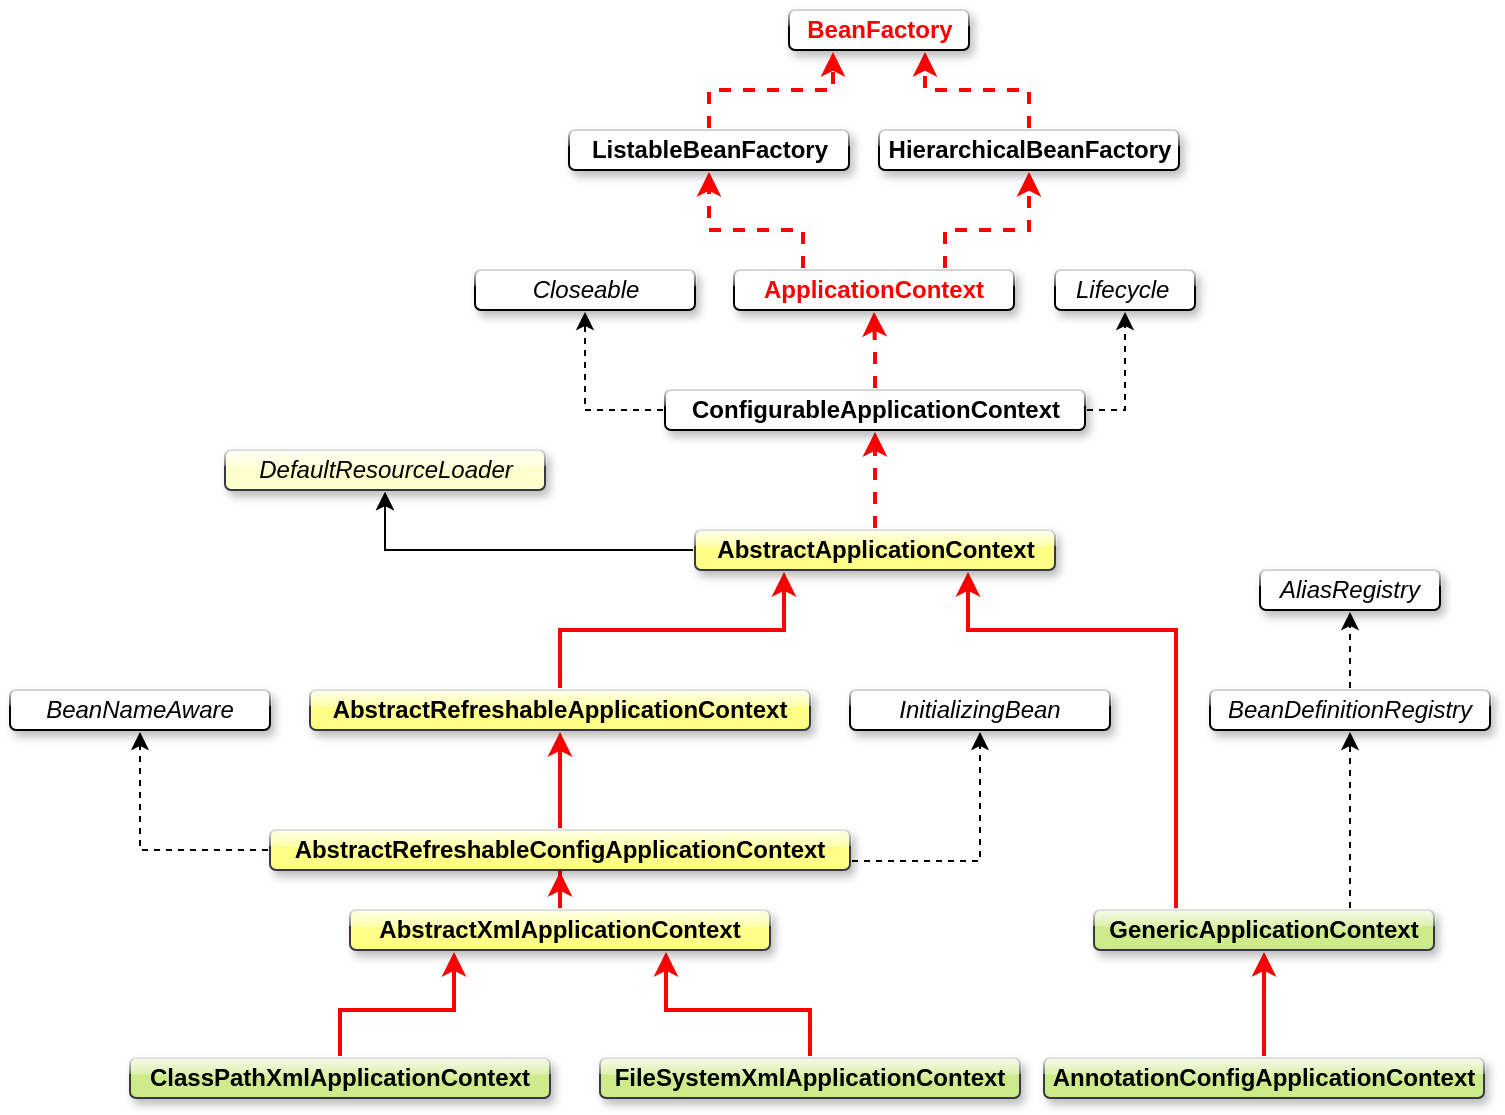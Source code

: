 <mxfile version="10.7.1" type="device"><diagram id="fzj-Fuovya6oKxwBXaKs" name="ApplicationContext"><mxGraphModel dx="738" dy="529" grid="1" gridSize="10" guides="1" tooltips="1" connect="1" arrows="1" fold="1" page="1" pageScale="1" pageWidth="827" pageHeight="1169" math="0" shadow="0"><root><mxCell id="0"/><mxCell id="1" parent="0"/><mxCell id="2xyQ7HMb5so9B4rt4IEU-10" value="" style="edgeStyle=orthogonalEdgeStyle;rounded=0;orthogonalLoop=1;jettySize=auto;html=1;entryX=0.25;entryY=1;entryDx=0;entryDy=0;strokeWidth=2;strokeColor=#FF0000;" parent="1" source="2xyQ7HMb5so9B4rt4IEU-2" target="2xyQ7HMb5so9B4rt4IEU-9" edge="1"><mxGeometry relative="1" as="geometry"><Array as="points"><mxPoint x="270" y="550"/><mxPoint x="327" y="550"/></Array></mxGeometry></mxCell><mxCell id="2xyQ7HMb5so9B4rt4IEU-2" value="ClassPathXmlApplicationContext" style="rounded=1;whiteSpace=wrap;html=1;perimeterSpacing=1;glass=1;shadow=1;comic=0;fontStyle=1;fillColor=#cdeb8b;strokeColor=#36393d;" parent="1" vertex="1"><mxGeometry x="165" y="574" width="210" height="20" as="geometry"/></mxCell><mxCell id="2xyQ7HMb5so9B4rt4IEU-50" value="" style="edgeStyle=orthogonalEdgeStyle;rounded=0;orthogonalLoop=1;jettySize=auto;html=1;entryX=0.75;entryY=1;entryDx=0;entryDy=0;exitX=0.5;exitY=0;exitDx=0;exitDy=0;strokeWidth=2;strokeColor=#FF0000;" parent="1" source="2xyQ7HMb5so9B4rt4IEU-47" target="2xyQ7HMb5so9B4rt4IEU-9" edge="1"><mxGeometry relative="1" as="geometry"><mxPoint x="670" y="485" as="targetPoint"/><Array as="points"><mxPoint x="505" y="550"/><mxPoint x="433" y="550"/></Array></mxGeometry></mxCell><mxCell id="2xyQ7HMb5so9B4rt4IEU-47" value="FileSystemXmlApplicationContext" style="rounded=1;whiteSpace=wrap;html=1;perimeterSpacing=1;glass=1;shadow=1;comic=0;fontStyle=1;fillColor=#cdeb8b;strokeColor=#36393d;" parent="1" vertex="1"><mxGeometry x="400" y="574" width="210" height="20" as="geometry"/></mxCell><mxCell id="2xyQ7HMb5so9B4rt4IEU-59" value="" style="edgeStyle=orthogonalEdgeStyle;rounded=0;orthogonalLoop=1;jettySize=auto;html=1;strokeWidth=2;strokeColor=#FF0000;" parent="1" source="2xyQ7HMb5so9B4rt4IEU-51" target="2xyQ7HMb5so9B4rt4IEU-58" edge="1"><mxGeometry relative="1" as="geometry"/></mxCell><mxCell id="2xyQ7HMb5so9B4rt4IEU-51" value="AnnotationConfigApplicationContext" style="rounded=1;whiteSpace=wrap;html=1;perimeterSpacing=1;glass=1;shadow=1;comic=0;fontStyle=1;fillColor=#cdeb8b;strokeColor=#36393d;" parent="1" vertex="1"><mxGeometry x="622" y="574" width="220" height="20" as="geometry"/></mxCell><mxCell id="2xyQ7HMb5so9B4rt4IEU-61" value="" style="edgeStyle=orthogonalEdgeStyle;rounded=0;orthogonalLoop=1;jettySize=auto;html=1;entryX=0.75;entryY=1;entryDx=0;entryDy=0;exitX=0.25;exitY=0;exitDx=0;exitDy=0;strokeWidth=2;strokeColor=#FF0000;" parent="1" source="2xyQ7HMb5so9B4rt4IEU-58" edge="1"><mxGeometry relative="1" as="geometry"><mxPoint x="700" y="470" as="sourcePoint"/><mxPoint x="584" y="331" as="targetPoint"/><Array as="points"><mxPoint x="688" y="499"/><mxPoint x="688" y="360"/><mxPoint x="584" y="360"/></Array></mxGeometry></mxCell><mxCell id="2xyQ7HMb5so9B4rt4IEU-63" value="" style="edgeStyle=orthogonalEdgeStyle;rounded=0;orthogonalLoop=1;jettySize=auto;html=1;dashed=1;exitX=0.75;exitY=0;exitDx=0;exitDy=0;entryX=0.5;entryY=1;entryDx=0;entryDy=0;" parent="1" source="2xyQ7HMb5so9B4rt4IEU-58" target="2xyQ7HMb5so9B4rt4IEU-64" edge="1"><mxGeometry relative="1" as="geometry"><mxPoint x="770" y="230" as="targetPoint"/><Array as="points"><mxPoint x="775" y="499"/></Array></mxGeometry></mxCell><mxCell id="2xyQ7HMb5so9B4rt4IEU-58" value="GenericApplicationContext" style="rounded=1;whiteSpace=wrap;html=1;perimeterSpacing=1;glass=1;shadow=1;comic=0;fontStyle=1;fillColor=#cdeb8b;strokeColor=#36393d;" parent="1" vertex="1"><mxGeometry x="647" y="500" width="170" height="20" as="geometry"/></mxCell><mxCell id="2xyQ7HMb5so9B4rt4IEU-12" value="" style="edgeStyle=orthogonalEdgeStyle;rounded=0;orthogonalLoop=1;jettySize=auto;html=1;strokeWidth=2;strokeColor=#FF0000;" parent="1" source="2xyQ7HMb5so9B4rt4IEU-9" target="2xyQ7HMb5so9B4rt4IEU-11" edge="1"><mxGeometry relative="1" as="geometry"/></mxCell><mxCell id="2xyQ7HMb5so9B4rt4IEU-9" value="AbstractXmlApplicationContext" style="rounded=1;whiteSpace=wrap;html=1;perimeterSpacing=1;glass=1;shadow=1;comic=0;fontStyle=1;fillColor=#ffff88;strokeColor=#36393d;" parent="1" vertex="1"><mxGeometry x="275" y="500" width="210" height="20" as="geometry"/></mxCell><mxCell id="2xyQ7HMb5so9B4rt4IEU-14" value="" style="edgeStyle=orthogonalEdgeStyle;rounded=0;orthogonalLoop=1;jettySize=auto;html=1;entryX=0.5;entryY=1;entryDx=0;entryDy=0;strokeWidth=2;strokeColor=#FF0000;" parent="1" source="2xyQ7HMb5so9B4rt4IEU-11" target="2xyQ7HMb5so9B4rt4IEU-13" edge="1"><mxGeometry relative="1" as="geometry"><Array as="points"><mxPoint x="380" y="430"/><mxPoint x="380" y="430"/></Array></mxGeometry></mxCell><mxCell id="2xyQ7HMb5so9B4rt4IEU-16" value="" style="edgeStyle=orthogonalEdgeStyle;rounded=0;orthogonalLoop=1;jettySize=auto;html=1;dashed=1;entryX=0.5;entryY=1;entryDx=0;entryDy=0;exitX=0;exitY=0.5;exitDx=0;exitDy=0;" parent="1" source="2xyQ7HMb5so9B4rt4IEU-11" target="2xyQ7HMb5so9B4rt4IEU-15" edge="1"><mxGeometry relative="1" as="geometry"><mxPoint x="145" y="430" as="targetPoint"/><Array as="points"><mxPoint x="170" y="470"/></Array></mxGeometry></mxCell><mxCell id="2xyQ7HMb5so9B4rt4IEU-18" value="" style="edgeStyle=orthogonalEdgeStyle;rounded=0;orthogonalLoop=1;jettySize=auto;html=1;dashed=1;entryX=0.5;entryY=1;entryDx=0;entryDy=0;exitX=1;exitY=0.75;exitDx=0;exitDy=0;" parent="1" source="2xyQ7HMb5so9B4rt4IEU-11" target="2xyQ7HMb5so9B4rt4IEU-17" edge="1"><mxGeometry relative="1" as="geometry"><Array as="points"><mxPoint x="590" y="476"/></Array></mxGeometry></mxCell><mxCell id="2xyQ7HMb5so9B4rt4IEU-11" value="AbstractRefreshableConfigApplicationContext" style="rounded=1;whiteSpace=wrap;html=1;perimeterSpacing=1;glass=1;shadow=1;comic=0;fontStyle=1;fillColor=#ffff88;strokeColor=#36393d;" parent="1" vertex="1"><mxGeometry x="235" y="460" width="290" height="20" as="geometry"/></mxCell><mxCell id="2xyQ7HMb5so9B4rt4IEU-17" value="InitializingBean" style="rounded=1;whiteSpace=wrap;html=1;perimeterSpacing=1;glass=1;shadow=1;comic=0;fontStyle=2;" parent="1" vertex="1"><mxGeometry x="525" y="390" width="130" height="20" as="geometry"/></mxCell><mxCell id="2xyQ7HMb5so9B4rt4IEU-15" value="BeanNameAware" style="rounded=1;whiteSpace=wrap;html=1;perimeterSpacing=1;glass=1;shadow=1;comic=0;fontStyle=2;" parent="1" vertex="1"><mxGeometry x="105" y="390" width="130" height="20" as="geometry"/></mxCell><mxCell id="2xyQ7HMb5so9B4rt4IEU-22" value="" style="edgeStyle=orthogonalEdgeStyle;rounded=0;orthogonalLoop=1;jettySize=auto;html=1;entryX=0.25;entryY=1;entryDx=0;entryDy=0;exitX=0.5;exitY=0;exitDx=0;exitDy=0;strokeWidth=2;strokeColor=#FF0000;" parent="1" source="2xyQ7HMb5so9B4rt4IEU-13" target="2xyQ7HMb5so9B4rt4IEU-21" edge="1"><mxGeometry relative="1" as="geometry"/></mxCell><mxCell id="2xyQ7HMb5so9B4rt4IEU-13" value="AbstractRefreshableApplicationContext" style="rounded=1;whiteSpace=wrap;html=1;perimeterSpacing=1;glass=1;shadow=1;comic=0;fontStyle=1;fillColor=#ffff88;strokeColor=#36393d;" parent="1" vertex="1"><mxGeometry x="255" y="390" width="250" height="20" as="geometry"/></mxCell><mxCell id="2xyQ7HMb5so9B4rt4IEU-24" value="" style="edgeStyle=orthogonalEdgeStyle;rounded=0;orthogonalLoop=1;jettySize=auto;html=1;" parent="1" source="2xyQ7HMb5so9B4rt4IEU-21" target="2xyQ7HMb5so9B4rt4IEU-23" edge="1"><mxGeometry relative="1" as="geometry"/></mxCell><mxCell id="2xyQ7HMb5so9B4rt4IEU-25" value="" style="edgeStyle=orthogonalEdgeStyle;rounded=0;orthogonalLoop=1;jettySize=auto;html=1;" parent="1" source="2xyQ7HMb5so9B4rt4IEU-21" target="2xyQ7HMb5so9B4rt4IEU-23" edge="1"><mxGeometry relative="1" as="geometry"/></mxCell><mxCell id="2xyQ7HMb5so9B4rt4IEU-27" value="" style="edgeStyle=orthogonalEdgeStyle;rounded=0;orthogonalLoop=1;jettySize=auto;html=1;dashed=1;strokeWidth=2;strokeColor=#FF0000;" parent="1" source="2xyQ7HMb5so9B4rt4IEU-21" target="2xyQ7HMb5so9B4rt4IEU-26" edge="1"><mxGeometry relative="1" as="geometry"/></mxCell><mxCell id="2xyQ7HMb5so9B4rt4IEU-21" value="AbstractApplicationContext" style="rounded=1;whiteSpace=wrap;html=1;perimeterSpacing=1;glass=1;shadow=1;comic=0;fontStyle=1;fillColor=#ffff88;strokeColor=#36393d;" parent="1" vertex="1"><mxGeometry x="447.5" y="310" width="180" height="20" as="geometry"/></mxCell><mxCell id="2xyQ7HMb5so9B4rt4IEU-67" value="" style="edgeStyle=orthogonalEdgeStyle;rounded=0;orthogonalLoop=1;jettySize=auto;html=1;dashed=1;" parent="1" source="2xyQ7HMb5so9B4rt4IEU-64" target="2xyQ7HMb5so9B4rt4IEU-66" edge="1"><mxGeometry relative="1" as="geometry"/></mxCell><mxCell id="2xyQ7HMb5so9B4rt4IEU-64" value="BeanDefinitionRegistry" style="rounded=1;whiteSpace=wrap;html=1;perimeterSpacing=1;glass=1;shadow=1;comic=0;fontStyle=2;" parent="1" vertex="1"><mxGeometry x="705" y="390" width="140" height="20" as="geometry"/></mxCell><mxCell id="2xyQ7HMb5so9B4rt4IEU-66" value="AliasRegistry" style="rounded=1;whiteSpace=wrap;html=1;perimeterSpacing=1;glass=1;shadow=1;comic=0;fontStyle=2;" parent="1" vertex="1"><mxGeometry x="730" y="330" width="90" height="20" as="geometry"/></mxCell><mxCell id="2xyQ7HMb5so9B4rt4IEU-29" value="" style="edgeStyle=orthogonalEdgeStyle;rounded=0;orthogonalLoop=1;jettySize=auto;html=1;dashed=1;strokeWidth=2;strokeColor=#FF0000;" parent="1" source="2xyQ7HMb5so9B4rt4IEU-26" target="2xyQ7HMb5so9B4rt4IEU-28" edge="1"><mxGeometry relative="1" as="geometry"/></mxCell><mxCell id="2xyQ7HMb5so9B4rt4IEU-43" value="" style="edgeStyle=orthogonalEdgeStyle;rounded=0;orthogonalLoop=1;jettySize=auto;html=1;dashed=1;exitX=1;exitY=0.5;exitDx=0;exitDy=0;" parent="1" source="2xyQ7HMb5so9B4rt4IEU-26" target="2xyQ7HMb5so9B4rt4IEU-42" edge="1"><mxGeometry relative="1" as="geometry"><Array as="points"><mxPoint x="662.5" y="250"/></Array></mxGeometry></mxCell><mxCell id="2xyQ7HMb5so9B4rt4IEU-46" value="" style="edgeStyle=orthogonalEdgeStyle;rounded=0;orthogonalLoop=1;jettySize=auto;html=1;dashed=1;exitX=0;exitY=0.5;exitDx=0;exitDy=0;entryX=0.5;entryY=1;entryDx=0;entryDy=0;" parent="1" source="2xyQ7HMb5so9B4rt4IEU-26" target="2xyQ7HMb5so9B4rt4IEU-45" edge="1"><mxGeometry relative="1" as="geometry"><Array as="points"><mxPoint x="392.5" y="250"/></Array></mxGeometry></mxCell><mxCell id="2xyQ7HMb5so9B4rt4IEU-26" value="ConfigurableApplicationContext" style="rounded=1;whiteSpace=wrap;html=1;perimeterSpacing=1;glass=1;shadow=1;comic=0;fontStyle=1;" parent="1" vertex="1"><mxGeometry x="432.5" y="240" width="210" height="20" as="geometry"/></mxCell><mxCell id="2xyQ7HMb5so9B4rt4IEU-45" value="Closeable" style="rounded=1;whiteSpace=wrap;html=1;perimeterSpacing=1;glass=1;shadow=1;comic=0;fontStyle=2;" parent="1" vertex="1"><mxGeometry x="337.5" y="180" width="110" height="20" as="geometry"/></mxCell><mxCell id="2xyQ7HMb5so9B4rt4IEU-42" value="Lifecycle&amp;nbsp;" style="rounded=1;whiteSpace=wrap;html=1;perimeterSpacing=1;glass=1;shadow=1;comic=0;fontStyle=2;" parent="1" vertex="1"><mxGeometry x="627.5" y="180" width="70" height="20" as="geometry"/></mxCell><mxCell id="2xyQ7HMb5so9B4rt4IEU-33" value="" style="edgeStyle=orthogonalEdgeStyle;rounded=0;orthogonalLoop=1;jettySize=auto;html=1;dashed=1;exitX=0.25;exitY=0;exitDx=0;exitDy=0;strokeWidth=2;strokeColor=#FF0000;" parent="1" source="2xyQ7HMb5so9B4rt4IEU-28" target="2xyQ7HMb5so9B4rt4IEU-32" edge="1"><mxGeometry relative="1" as="geometry"><mxPoint x="522.5" y="179" as="sourcePoint"/><Array as="points"><mxPoint x="501.5" y="160"/><mxPoint x="454.5" y="160"/></Array></mxGeometry></mxCell><mxCell id="2xyQ7HMb5so9B4rt4IEU-35" value="" style="edgeStyle=orthogonalEdgeStyle;rounded=0;orthogonalLoop=1;jettySize=auto;html=1;dashed=1;exitX=0.75;exitY=0;exitDx=0;exitDy=0;entryX=0.5;entryY=1;entryDx=0;entryDy=0;strokeWidth=2;strokeColor=#FF0000;" parent="1" source="2xyQ7HMb5so9B4rt4IEU-28" target="2xyQ7HMb5so9B4rt4IEU-34" edge="1"><mxGeometry relative="1" as="geometry"><mxPoint x="542.5" y="170" as="sourcePoint"/><mxPoint x="627" y="131" as="targetPoint"/><Array as="points"><mxPoint x="572.5" y="160"/><mxPoint x="614.5" y="160"/></Array></mxGeometry></mxCell><mxCell id="2xyQ7HMb5so9B4rt4IEU-28" value="ApplicationContext" style="rounded=1;whiteSpace=wrap;html=1;perimeterSpacing=1;glass=1;shadow=1;comic=0;fontStyle=1;fontColor=#FF0000;" parent="1" vertex="1"><mxGeometry x="467" y="180" width="140" height="20" as="geometry"/></mxCell><mxCell id="2xyQ7HMb5so9B4rt4IEU-39" value="" style="edgeStyle=orthogonalEdgeStyle;rounded=0;orthogonalLoop=1;jettySize=auto;html=1;dashed=1;entryX=0.75;entryY=1;entryDx=0;entryDy=0;exitX=0.5;exitY=0;exitDx=0;exitDy=0;strokeWidth=2;strokeColor=#FF0000;" parent="1" source="2xyQ7HMb5so9B4rt4IEU-34" target="2xyQ7HMb5so9B4rt4IEU-38" edge="1"><mxGeometry relative="1" as="geometry"><mxPoint x="627" y="109" as="sourcePoint"/><Array as="points"><mxPoint x="614.5" y="90"/><mxPoint x="562.5" y="90"/></Array></mxGeometry></mxCell><mxCell id="2xyQ7HMb5so9B4rt4IEU-34" value="HierarchicalBeanFactory" style="rounded=1;whiteSpace=wrap;html=1;perimeterSpacing=1;glass=1;shadow=1;comic=0;fontStyle=1;" parent="1" vertex="1"><mxGeometry x="539.5" y="110" width="150" height="20" as="geometry"/></mxCell><mxCell id="2xyQ7HMb5so9B4rt4IEU-38" value="BeanFactory" style="rounded=1;whiteSpace=wrap;html=1;perimeterSpacing=1;glass=1;shadow=1;comic=0;fontStyle=1;fontColor=#FF0000;" parent="1" vertex="1"><mxGeometry x="494.5" y="50" width="90" height="20" as="geometry"/></mxCell><mxCell id="2xyQ7HMb5so9B4rt4IEU-41" value="" style="edgeStyle=orthogonalEdgeStyle;rounded=0;orthogonalLoop=1;jettySize=auto;html=1;dashed=1;entryX=0.25;entryY=1;entryDx=0;entryDy=0;strokeWidth=2;strokeColor=#FF0000;" parent="1" source="2xyQ7HMb5so9B4rt4IEU-32" target="2xyQ7HMb5so9B4rt4IEU-38" edge="1"><mxGeometry relative="1" as="geometry"><mxPoint x="279.5" y="-159" as="targetPoint"/></mxGeometry></mxCell><mxCell id="2xyQ7HMb5so9B4rt4IEU-32" value="ListableBeanFactory" style="rounded=1;whiteSpace=wrap;html=1;perimeterSpacing=1;glass=1;shadow=1;comic=0;fontStyle=1;" parent="1" vertex="1"><mxGeometry x="384.5" y="110" width="140" height="20" as="geometry"/></mxCell><mxCell id="2xyQ7HMb5so9B4rt4IEU-23" value="DefaultResourceLoader" style="rounded=1;whiteSpace=wrap;html=1;perimeterSpacing=1;glass=1;shadow=1;comic=0;fontStyle=2;fillColor=#FFFFCC;strokeColor=#36393d;" parent="1" vertex="1"><mxGeometry x="212.5" y="270" width="160" height="20" as="geometry"/></mxCell></root></mxGraphModel></diagram><diagram id="AQdKzIHwy2oK-v8CwTa3" name="BeanFactory"><mxGraphModel dx="1585" dy="541" grid="1" gridSize="10" guides="1" tooltips="1" connect="1" arrows="1" fold="1" page="1" pageScale="1" pageWidth="827" pageHeight="1169" math="0" shadow="0"><root><mxCell id="hrT1gWFUMLzw6CTx6A9h-0"/><mxCell id="hrT1gWFUMLzw6CTx6A9h-1" parent="hrT1gWFUMLzw6CTx6A9h-0"/><mxCell id="4xxl1dwxfqTYWwJ-3-cc-0" value="" style="edgeStyle=orthogonalEdgeStyle;rounded=0;orthogonalLoop=1;jettySize=auto;html=1;entryX=0.5;entryY=1;entryDx=0;entryDy=0;strokeWidth=2;strokeColor=#FF0000;exitX=0.5;exitY=0;exitDx=0;exitDy=0;" parent="hrT1gWFUMLzw6CTx6A9h-1" source="4xxl1dwxfqTYWwJ-3-cc-1" target="4xxl1dwxfqTYWwJ-3-cc-4" edge="1"><mxGeometry relative="1" as="geometry"><Array as="points"><mxPoint x="295" y="550"/><mxPoint x="425" y="550"/></Array></mxGeometry></mxCell><mxCell id="4xxl1dwxfqTYWwJ-3-cc-12" value="" style="edgeStyle=orthogonalEdgeStyle;rounded=0;orthogonalLoop=1;jettySize=auto;html=1;dashed=1;fontColor=#FF0000;entryX=0.5;entryY=1;entryDx=0;entryDy=0;strokeColor=#666666;exitX=1;exitY=0.5;exitDx=0;exitDy=0;" parent="hrT1gWFUMLzw6CTx6A9h-1" source="4xxl1dwxfqTYWwJ-3-cc-1" target="4xxl1dwxfqTYWwJ-3-cc-13" edge="1"><mxGeometry relative="1" as="geometry"><mxPoint x="410" y="590" as="sourcePoint"/><mxPoint x="121" y="584" as="targetPoint"/><Array as="points"><mxPoint x="763" y="584"/></Array></mxGeometry></mxCell><mxCell id="4xxl1dwxfqTYWwJ-3-cc-1" value="DefaultListableBeanFactory" style="rounded=1;whiteSpace=wrap;html=1;perimeterSpacing=1;glass=1;shadow=1;comic=0;fontStyle=1;fillColor=#cdeb8b;strokeColor=#36393d;" parent="hrT1gWFUMLzw6CTx6A9h-1" vertex="1"><mxGeometry x="190" y="574" width="210" height="20" as="geometry"/></mxCell><mxCell id="rxcg1GqGUMB316p5Vrmx-8" value="" style="edgeStyle=orthogonalEdgeStyle;rounded=0;orthogonalLoop=1;jettySize=auto;html=1;fontColor=#FF0000;entryX=0.5;entryY=1;entryDx=0;entryDy=0;strokeWidth=2;strokeColor=#FF0000;" parent="hrT1gWFUMLzw6CTx6A9h-1" source="4xxl1dwxfqTYWwJ-3-cc-4" target="rxcg1GqGUMB316p5Vrmx-7" edge="1"><mxGeometry relative="1" as="geometry"><Array as="points"><mxPoint x="425" y="480"/><mxPoint x="425" y="480"/></Array></mxGeometry></mxCell><mxCell id="rxcg1GqGUMB316p5Vrmx-10" value="" style="edgeStyle=orthogonalEdgeStyle;rounded=0;orthogonalLoop=1;jettySize=auto;html=1;dashed=1;fontColor=#FF0000;entryX=0.75;entryY=1;entryDx=0;entryDy=0;fillColor=#cdeb8b;strokeColor=#009900;strokeWidth=2;exitX=0.25;exitY=0;exitDx=0;exitDy=0;" parent="hrT1gWFUMLzw6CTx6A9h-1" source="4xxl1dwxfqTYWwJ-3-cc-4" target="1aQlu63jHaX8k9k4VQWO-6" edge="1"><mxGeometry relative="1" as="geometry"><mxPoint x="470" y="421" as="targetPoint"/><Array as="points"><mxPoint x="365" y="480"/><mxPoint x="228" y="480"/></Array></mxGeometry></mxCell><mxCell id="4xxl1dwxfqTYWwJ-3-cc-4" value="AbstractAutowireCapableBeanFactory" style="rounded=1;whiteSpace=wrap;html=1;perimeterSpacing=1;glass=1;shadow=1;comic=0;fontStyle=1;fillColor=#ffff88;strokeColor=#36393d;" parent="hrT1gWFUMLzw6CTx6A9h-1" vertex="1"><mxGeometry x="305" y="500" width="240" height="20" as="geometry"/></mxCell><mxCell id="rxcg1GqGUMB316p5Vrmx-12" value="" style="edgeStyle=orthogonalEdgeStyle;rounded=0;orthogonalLoop=1;jettySize=auto;html=1;fontColor=#FF0000;exitX=1;exitY=0.5;exitDx=0;exitDy=0;strokeColor=#666666;" parent="hrT1gWFUMLzw6CTx6A9h-1" source="rxcg1GqGUMB316p5Vrmx-7" target="rxcg1GqGUMB316p5Vrmx-11" edge="1"><mxGeometry relative="1" as="geometry"><Array as="points"><mxPoint x="655" y="450"/></Array></mxGeometry></mxCell><mxCell id="rxcg1GqGUMB316p5Vrmx-14" value="" style="edgeStyle=orthogonalEdgeStyle;rounded=0;orthogonalLoop=1;jettySize=auto;html=1;fontColor=#FF0000;entryX=0.75;entryY=1;entryDx=0;entryDy=0;dashed=1;strokeColor=#FF0000;exitX=0.5;exitY=0;exitDx=0;exitDy=0;strokeWidth=2;" parent="hrT1gWFUMLzw6CTx6A9h-1" source="rxcg1GqGUMB316p5Vrmx-7" target="1aQlu63jHaX8k9k4VQWO-3" edge="1"><mxGeometry relative="1" as="geometry"><mxPoint x="346" y="450" as="targetPoint"/><Array as="points"><mxPoint x="425" y="401"/></Array></mxGeometry></mxCell><mxCell id="rxcg1GqGUMB316p5Vrmx-7" value="AbstractBeanFactory" style="rounded=1;whiteSpace=wrap;html=1;perimeterSpacing=1;glass=1;shadow=1;comic=0;fontStyle=1;fillColor=#ffff88;strokeColor=#36393d;" parent="hrT1gWFUMLzw6CTx6A9h-1" vertex="1"><mxGeometry x="345" y="440" width="160" height="20" as="geometry"/></mxCell><mxCell id="rxcg1GqGUMB316p5Vrmx-16" value="" style="edgeStyle=orthogonalEdgeStyle;rounded=0;orthogonalLoop=1;jettySize=auto;html=1;strokeColor=#666666;fontColor=#FF0000;" parent="hrT1gWFUMLzw6CTx6A9h-1" source="rxcg1GqGUMB316p5Vrmx-11" target="rxcg1GqGUMB316p5Vrmx-15" edge="1"><mxGeometry relative="1" as="geometry"/></mxCell><mxCell id="rxcg1GqGUMB316p5Vrmx-11" value="FactoryBeanRegistrySupport" style="rounded=1;whiteSpace=wrap;html=1;perimeterSpacing=1;glass=1;shadow=1;comic=0;fontStyle=2;fillColor=#FFFFCC;strokeColor=#36393d;fontColor=#333333;" parent="hrT1gWFUMLzw6CTx6A9h-1" vertex="1"><mxGeometry x="520" y="400" width="180" height="20" as="geometry"/></mxCell><mxCell id="rxcg1GqGUMB316p5Vrmx-18" value="" style="edgeStyle=orthogonalEdgeStyle;rounded=0;orthogonalLoop=1;jettySize=auto;html=1;strokeColor=#666666;fontColor=#FF0000;" parent="hrT1gWFUMLzw6CTx6A9h-1" source="rxcg1GqGUMB316p5Vrmx-15" target="rxcg1GqGUMB316p5Vrmx-17" edge="1"><mxGeometry relative="1" as="geometry"/></mxCell><mxCell id="rxcg1GqGUMB316p5Vrmx-22" value="" style="edgeStyle=orthogonalEdgeStyle;rounded=0;orthogonalLoop=1;jettySize=auto;html=1;strokeColor=#666666;fontColor=#FF0000;dashed=1;entryX=0.75;entryY=1;entryDx=0;entryDy=0;exitX=0;exitY=0.5;exitDx=0;exitDy=0;" parent="hrT1gWFUMLzw6CTx6A9h-1" source="rxcg1GqGUMB316p5Vrmx-15" target="1aQlu63jHaX8k9k4VQWO-12" edge="1"><mxGeometry relative="1" as="geometry"><mxPoint x="336" y="340" as="targetPoint"/><Array as="points"><mxPoint x="513" y="360"/></Array></mxGeometry></mxCell><mxCell id="rxcg1GqGUMB316p5Vrmx-15" value="DefaultSingletonBeanRegistry" style="rounded=1;whiteSpace=wrap;html=1;perimeterSpacing=1;glass=1;shadow=1;comic=0;fontStyle=2;fillColor=#FFFFCC;strokeColor=#36393d;fontColor=#333333;" parent="hrT1gWFUMLzw6CTx6A9h-1" vertex="1"><mxGeometry x="520" y="350" width="180" height="20" as="geometry"/></mxCell><mxCell id="rxcg1GqGUMB316p5Vrmx-17" value="SimpleAliasRegistry" style="rounded=1;whiteSpace=wrap;html=1;perimeterSpacing=1;glass=1;shadow=1;comic=0;fontStyle=2;fillColor=#FFFFCC;strokeColor=#36393d;fontColor=#333333;" parent="hrT1gWFUMLzw6CTx6A9h-1" vertex="1"><mxGeometry x="545" y="310" width="130" height="20" as="geometry"/></mxCell><mxCell id="4xxl1dwxfqTYWwJ-3-cc-6" value="" style="edgeStyle=orthogonalEdgeStyle;rounded=0;orthogonalLoop=1;jettySize=auto;html=1;dashed=1;entryX=0.5;entryY=1;entryDx=0;entryDy=0;exitX=0.25;exitY=0;exitDx=0;exitDy=0;strokeWidth=2;strokeColor=#FF0000;" parent="hrT1gWFUMLzw6CTx6A9h-1" source="4xxl1dwxfqTYWwJ-3-cc-1" target="4xxl1dwxfqTYWwJ-3-cc-10" edge="1"><mxGeometry relative="1" as="geometry"><mxPoint x="70" y="430" as="targetPoint"/><Array as="points"><mxPoint x="242" y="550"/><mxPoint x="185" y="550"/></Array><mxPoint x="380" y="550" as="sourcePoint"/></mxGeometry></mxCell><mxCell id="1aQlu63jHaX8k9k4VQWO-4" value="" style="edgeStyle=orthogonalEdgeStyle;rounded=0;orthogonalLoop=1;jettySize=auto;html=1;dashed=1;fontColor=#FF0000;entryX=0.25;entryY=1;entryDx=0;entryDy=0;strokeWidth=2;strokeColor=#FF0000;" parent="hrT1gWFUMLzw6CTx6A9h-1" source="4xxl1dwxfqTYWwJ-3-cc-10" target="1aQlu63jHaX8k9k4VQWO-3" edge="1"><mxGeometry relative="1" as="geometry"><Array as="points"><mxPoint x="200" y="430"/><mxPoint x="349" y="430"/></Array></mxGeometry></mxCell><mxCell id="1aQlu63jHaX8k9k4VQWO-7" value="" style="edgeStyle=orthogonalEdgeStyle;rounded=0;orthogonalLoop=1;jettySize=auto;html=1;dashed=1;fontColor=#FF0000;entryX=0.5;entryY=1;entryDx=0;entryDy=0;strokeWidth=2;strokeColor=#FF0000;" parent="hrT1gWFUMLzw6CTx6A9h-1" source="4xxl1dwxfqTYWwJ-3-cc-10" target="1aQlu63jHaX8k9k4VQWO-6" edge="1"><mxGeometry relative="1" as="geometry"><mxPoint x="380" y="430" as="targetPoint"/><Array as="points"/></mxGeometry></mxCell><mxCell id="1aQlu63jHaX8k9k4VQWO-9" value="" style="edgeStyle=orthogonalEdgeStyle;rounded=0;orthogonalLoop=1;jettySize=auto;html=1;dashed=1;fontColor=#FF0000;entryX=0.5;entryY=1;entryDx=0;entryDy=0;strokeWidth=2;strokeColor=#FF0000;" parent="hrT1gWFUMLzw6CTx6A9h-1" source="4xxl1dwxfqTYWwJ-3-cc-10" target="1aQlu63jHaX8k9k4VQWO-8" edge="1"><mxGeometry relative="1" as="geometry"><Array as="points"><mxPoint x="170" y="430"/><mxPoint x="15" y="430"/></Array></mxGeometry></mxCell><mxCell id="4xxl1dwxfqTYWwJ-3-cc-10" value="ConfigurableListableBeanFactory" style="rounded=1;whiteSpace=wrap;html=1;perimeterSpacing=1;glass=1;shadow=1;comic=0;fontStyle=1;" parent="hrT1gWFUMLzw6CTx6A9h-1" vertex="1"><mxGeometry x="80" y="500" width="210" height="20" as="geometry"/></mxCell><mxCell id="rxcg1GqGUMB316p5Vrmx-6" value="" style="edgeStyle=orthogonalEdgeStyle;rounded=0;orthogonalLoop=1;jettySize=auto;html=1;dashed=1;fontColor=#FF0000;entryX=0.25;entryY=1;entryDx=0;entryDy=0;strokeWidth=2;strokeColor=#FF0000;" parent="hrT1gWFUMLzw6CTx6A9h-1" source="1aQlu63jHaX8k9k4VQWO-8" target="rxcg1GqGUMB316p5Vrmx-0" edge="1"><mxGeometry relative="1" as="geometry"><mxPoint x="345" y="251" as="targetPoint"/><Array as="points"><mxPoint x="15" y="230"/><mxPoint x="162" y="230"/></Array></mxGeometry></mxCell><mxCell id="1aQlu63jHaX8k9k4VQWO-8" value="ListableBeanFactory" style="rounded=1;whiteSpace=wrap;html=1;perimeterSpacing=1;glass=1;shadow=1;comic=0;fontStyle=1;fontColor=#CC0000;" parent="hrT1gWFUMLzw6CTx6A9h-1" vertex="1"><mxGeometry x="-50" y="260" width="130" height="20" as="geometry"/></mxCell><mxCell id="rxcg1GqGUMB316p5Vrmx-4" value="" style="edgeStyle=orthogonalEdgeStyle;rounded=0;orthogonalLoop=1;jettySize=auto;html=1;dashed=1;fontColor=#FF0000;entryX=0.5;entryY=1;entryDx=0;entryDy=0;strokeWidth=2;strokeColor=#FF0000;" parent="hrT1gWFUMLzw6CTx6A9h-1" source="1aQlu63jHaX8k9k4VQWO-6" target="rxcg1GqGUMB316p5Vrmx-0" edge="1"><mxGeometry relative="1" as="geometry"><mxPoint x="185" y="301" as="targetPoint"/><Array as="points"><mxPoint x="185" y="340"/><mxPoint x="185" y="340"/></Array></mxGeometry></mxCell><mxCell id="1aQlu63jHaX8k9k4VQWO-6" value="&lt;font color=&quot;#00cc66&quot;&gt;AutowireCapableBeanFactory&lt;/font&gt;" style="rounded=1;whiteSpace=wrap;html=1;perimeterSpacing=1;glass=1;shadow=1;comic=0;fontStyle=1;" parent="hrT1gWFUMLzw6CTx6A9h-1" vertex="1"><mxGeometry x="100" y="380" width="170" height="20" as="geometry"/></mxCell><mxCell id="1aQlu63jHaX8k9k4VQWO-11" value="" style="edgeStyle=orthogonalEdgeStyle;rounded=0;orthogonalLoop=1;jettySize=auto;html=1;dashed=1;fontColor=#FF0000;entryX=0.5;entryY=1;entryDx=0;entryDy=0;exitX=0.25;exitY=0;exitDx=0;exitDy=0;strokeWidth=2;strokeColor=#FF0000;" parent="hrT1gWFUMLzw6CTx6A9h-1" source="1aQlu63jHaX8k9k4VQWO-3" target="1aQlu63jHaX8k9k4VQWO-10" edge="1"><mxGeometry relative="1" as="geometry"><Array as="points"><mxPoint x="349" y="360"/><mxPoint x="305" y="360"/></Array></mxGeometry></mxCell><mxCell id="1aQlu63jHaX8k9k4VQWO-13" value="" style="edgeStyle=orthogonalEdgeStyle;rounded=0;orthogonalLoop=1;jettySize=auto;html=1;dashed=1;fontColor=#FF0000;exitX=0.75;exitY=0;exitDx=0;exitDy=0;strokeColor=#666666;" parent="hrT1gWFUMLzw6CTx6A9h-1" source="1aQlu63jHaX8k9k4VQWO-3" target="1aQlu63jHaX8k9k4VQWO-12" edge="1"><mxGeometry relative="1" as="geometry"><Array as="points"><mxPoint x="425" y="360"/><mxPoint x="445" y="360"/></Array></mxGeometry></mxCell><mxCell id="1aQlu63jHaX8k9k4VQWO-3" value="ConfigurableBeanFactory" style="rounded=1;whiteSpace=wrap;html=1;perimeterSpacing=1;glass=1;shadow=1;comic=0;fontStyle=1;" parent="hrT1gWFUMLzw6CTx6A9h-1" vertex="1"><mxGeometry x="312" y="380" width="150" height="20" as="geometry"/></mxCell><mxCell id="rxcg1GqGUMB316p5Vrmx-23" value="" style="edgeStyle=orthogonalEdgeStyle;rounded=0;orthogonalLoop=1;jettySize=auto;html=1;dashed=1;strokeColor=#666666;fontColor=#FF0000;exitX=0.5;exitY=0;exitDx=0;exitDy=0;entryX=0.25;entryY=1;entryDx=0;entryDy=0;" parent="hrT1gWFUMLzw6CTx6A9h-1" source="rxcg1GqGUMB316p5Vrmx-17" target="1aQlu63jHaX8k9k4VQWO-2" edge="1"><mxGeometry relative="1" as="geometry"><mxPoint x="780" y="221" as="targetPoint"/><Array as="points"><mxPoint x="610" y="280"/><mxPoint x="680" y="280"/></Array></mxGeometry></mxCell><mxCell id="1aQlu63jHaX8k9k4VQWO-12" value="SingletonBeanRegistry" style="rounded=1;whiteSpace=wrap;html=1;perimeterSpacing=1;glass=1;shadow=1;comic=0;fontStyle=2;fontColor=#666666;" parent="hrT1gWFUMLzw6CTx6A9h-1" vertex="1"><mxGeometry x="400" y="260" width="150" height="20" as="geometry"/></mxCell><mxCell id="rxcg1GqGUMB316p5Vrmx-2" value="" style="edgeStyle=orthogonalEdgeStyle;rounded=0;orthogonalLoop=1;jettySize=auto;html=1;dashed=1;fontColor=#FF0000;entryX=0.75;entryY=1;entryDx=0;entryDy=0;exitX=0.5;exitY=0;exitDx=0;exitDy=0;strokeWidth=2;strokeColor=#FF0000;" parent="hrT1gWFUMLzw6CTx6A9h-1" source="1aQlu63jHaX8k9k4VQWO-10" target="rxcg1GqGUMB316p5Vrmx-0" edge="1"><mxGeometry relative="1" as="geometry"><mxPoint x="80" y="191" as="targetPoint"/><Array as="points"><mxPoint x="305" y="230"/><mxPoint x="208" y="230"/></Array></mxGeometry></mxCell><mxCell id="1aQlu63jHaX8k9k4VQWO-10" value="HierarchicalBeanFactory" style="rounded=1;whiteSpace=wrap;html=1;perimeterSpacing=1;glass=1;shadow=1;comic=0;fontStyle=1;fontColor=#CC0000;" parent="hrT1gWFUMLzw6CTx6A9h-1" vertex="1"><mxGeometry x="230" y="260" width="150" height="20" as="geometry"/></mxCell><mxCell id="1aQlu63jHaX8k9k4VQWO-1" value="" style="edgeStyle=orthogonalEdgeStyle;rounded=0;orthogonalLoop=1;jettySize=auto;html=1;dashed=1;fontColor=#FF0000;entryX=0.75;entryY=1;entryDx=0;entryDy=0;strokeColor=#666666;exitX=0.5;exitY=0;exitDx=0;exitDy=0;" parent="hrT1gWFUMLzw6CTx6A9h-1" source="4xxl1dwxfqTYWwJ-3-cc-13" target="1aQlu63jHaX8k9k4VQWO-2" edge="1"><mxGeometry relative="1" as="geometry"><mxPoint x="780" y="341" as="targetPoint"/><Array as="points"><mxPoint x="763" y="280"/><mxPoint x="726" y="280"/></Array></mxGeometry></mxCell><mxCell id="4xxl1dwxfqTYWwJ-3-cc-13" value="BeanDefinitionRegistry" style="rounded=1;whiteSpace=wrap;html=1;perimeterSpacing=1;glass=1;shadow=1;comic=0;fontStyle=2;fontColor=#666666;" parent="hrT1gWFUMLzw6CTx6A9h-1" vertex="1"><mxGeometry x="690" y="310" width="145" height="20" as="geometry"/></mxCell><mxCell id="1aQlu63jHaX8k9k4VQWO-2" value="AliasRegistry" style="rounded=1;whiteSpace=wrap;html=1;perimeterSpacing=1;glass=1;shadow=1;comic=0;fontStyle=2;fontColor=#666666;" parent="hrT1gWFUMLzw6CTx6A9h-1" vertex="1"><mxGeometry x="657.5" y="240" width="90" height="20" as="geometry"/></mxCell><mxCell id="rxcg1GqGUMB316p5Vrmx-0" value="BeanFactory" style="rounded=1;whiteSpace=wrap;html=1;perimeterSpacing=1;glass=1;shadow=1;comic=0;fontStyle=1;fontColor=#FF0000;" parent="hrT1gWFUMLzw6CTx6A9h-1" vertex="1"><mxGeometry x="140" y="190" width="90" height="20" as="geometry"/></mxCell><mxCell id="U7DAN0r1qLHsD1SvqjCN-2" value="" style="edgeStyle=orthogonalEdgeStyle;rounded=0;orthogonalLoop=1;jettySize=auto;html=1;dashed=1;strokeColor=#0000FF;strokeWidth=2;fontColor=#FF0000;entryX=0.75;entryY=1;entryDx=0;entryDy=0;exitX=0.25;exitY=0;exitDx=0;exitDy=0;" parent="hrT1gWFUMLzw6CTx6A9h-1" source="U7DAN0r1qLHsD1SvqjCN-0" target="1aQlu63jHaX8k9k4VQWO-8" edge="1"><mxGeometry relative="1" as="geometry"><mxPoint x="-100" y="391" as="targetPoint"/><Array as="points"><mxPoint x="75" y="300"/><mxPoint x="48" y="300"/></Array></mxGeometry></mxCell><mxCell id="U7DAN0r1qLHsD1SvqjCN-4" value="" style="edgeStyle=orthogonalEdgeStyle;rounded=0;orthogonalLoop=1;jettySize=auto;html=1;dashed=1;strokeColor=#0000FF;strokeWidth=2;fontColor=#FF0000;entryX=0.25;entryY=1;entryDx=0;entryDy=0;exitX=0.75;exitY=0;exitDx=0;exitDy=0;" parent="hrT1gWFUMLzw6CTx6A9h-1" source="U7DAN0r1qLHsD1SvqjCN-0" target="1aQlu63jHaX8k9k4VQWO-10" edge="1"><mxGeometry relative="1" as="geometry"><mxPoint x="49" y="480" as="targetPoint"/><Array as="points"><mxPoint x="146" y="300"/><mxPoint x="267" y="300"/></Array></mxGeometry></mxCell><mxCell id="U7DAN0r1qLHsD1SvqjCN-0" value="ApplicationContext" style="rounded=1;whiteSpace=wrap;html=1;perimeterSpacing=1;glass=1;shadow=1;comic=0;fontStyle=1;fontColor=#0000FF;" parent="hrT1gWFUMLzw6CTx6A9h-1" vertex="1"><mxGeometry x="40" y="310" width="140" height="20" as="geometry"/></mxCell><mxCell id="U7DAN0r1qLHsD1SvqjCN-7" value="" style="edgeStyle=orthogonalEdgeStyle;rounded=0;orthogonalLoop=1;jettySize=auto;html=1;dashed=1;strokeColor=#0000FF;strokeWidth=1;fontColor=#FF0000;" parent="hrT1gWFUMLzw6CTx6A9h-1" source="U7DAN0r1qLHsD1SvqjCN-5" target="U7DAN0r1qLHsD1SvqjCN-0" edge="1"><mxGeometry relative="1" as="geometry"/></mxCell><mxCell id="U7DAN0r1qLHsD1SvqjCN-5" value="......" style="rounded=1;whiteSpace=wrap;html=1;perimeterSpacing=1;glass=1;shadow=1;comic=0;fontStyle=1;fontColor=#0000FF;" parent="hrT1gWFUMLzw6CTx6A9h-1" vertex="1"><mxGeometry x="85" y="350" width="50" height="20" as="geometry"/></mxCell></root></mxGraphModel></diagram><diagram id="cnrigxMTLgEhnnwlkjjN" name="AspectJAwareAdvisorAutoProxyCreator"><mxGraphModel dx="758" dy="548" grid="1" gridSize="10" guides="1" tooltips="1" connect="1" arrows="1" fold="1" page="1" pageScale="1" pageWidth="827" pageHeight="1169" math="0" shadow="0"><root><mxCell id="55fTIXJhov7RAuqFXMuz-0"/><mxCell id="55fTIXJhov7RAuqFXMuz-1" parent="55fTIXJhov7RAuqFXMuz-0"/><mxCell id="3zckm5iKjhzc4pWfbQjD-41" value="" style="edgeStyle=orthogonalEdgeStyle;rounded=0;orthogonalLoop=1;jettySize=auto;html=1;entryX=0.75;entryY=1;entryDx=0;entryDy=0;" parent="55fTIXJhov7RAuqFXMuz-1" source="3zckm5iKjhzc4pWfbQjD-2" target="3zckm5iKjhzc4pWfbQjD-40" edge="1"><mxGeometry relative="1" as="geometry"/></mxCell><mxCell id="3zckm5iKjhzc4pWfbQjD-2" value="AspectJAwareAdvisorAutoProxyCreator&lt;br&gt;spring-aop.xml &amp;gt; AspectJ&lt;br&gt;" style="rounded=1;whiteSpace=wrap;html=1;perimeterSpacing=1;glass=1;shadow=1;comic=0;fontStyle=1;fillColor=#cdeb8b;strokeColor=#36393d;" parent="55fTIXJhov7RAuqFXMuz-1" vertex="1"><mxGeometry x="455" y="680" width="250" height="30" as="geometry"/></mxCell><mxCell id="3zckm5iKjhzc4pWfbQjD-43" value="" style="edgeStyle=orthogonalEdgeStyle;rounded=0;orthogonalLoop=1;jettySize=auto;html=1;" parent="55fTIXJhov7RAuqFXMuz-1" source="3zckm5iKjhzc4pWfbQjD-40" target="3zckm5iKjhzc4pWfbQjD-42" edge="1"><mxGeometry relative="1" as="geometry"/></mxCell><mxCell id="3zckm5iKjhzc4pWfbQjD-40" value="AbstractAdvisorAutoProxyCreator" style="rounded=1;whiteSpace=wrap;html=1;perimeterSpacing=1;glass=1;shadow=1;comic=0;fontStyle=1;fillColor=#FFFF33;strokeColor=#36393d;" parent="55fTIXJhov7RAuqFXMuz-1" vertex="1"><mxGeometry x="290" y="620" width="210" height="20" as="geometry"/></mxCell><mxCell id="l_xBd74mG6yQskzgx9Fb-1" value="" style="edgeStyle=orthogonalEdgeStyle;rounded=0;orthogonalLoop=1;jettySize=auto;html=1;" parent="55fTIXJhov7RAuqFXMuz-1" source="3zckm5iKjhzc4pWfbQjD-42" target="l_xBd74mG6yQskzgx9Fb-0" edge="1"><mxGeometry relative="1" as="geometry"/></mxCell><mxCell id="l_xBd74mG6yQskzgx9Fb-3" value="" style="edgeStyle=orthogonalEdgeStyle;rounded=0;orthogonalLoop=1;jettySize=auto;html=1;dashed=1;exitX=0;exitY=0.5;exitDx=0;exitDy=0;" parent="55fTIXJhov7RAuqFXMuz-1" source="3zckm5iKjhzc4pWfbQjD-42" target="l_xBd74mG6yQskzgx9Fb-2" edge="1"><mxGeometry relative="1" as="geometry"><mxPoint x="259" y="530" as="sourcePoint"/></mxGeometry></mxCell><mxCell id="l_xBd74mG6yQskzgx9Fb-5" value="" style="edgeStyle=orthogonalEdgeStyle;rounded=0;orthogonalLoop=1;jettySize=auto;html=1;dashed=1;" parent="55fTIXJhov7RAuqFXMuz-1" source="3zckm5iKjhzc4pWfbQjD-42" target="l_xBd74mG6yQskzgx9Fb-4" edge="1"><mxGeometry relative="1" as="geometry"/></mxCell><mxCell id="3zckm5iKjhzc4pWfbQjD-42" value="AbstractAutoProxyCreator" style="rounded=1;whiteSpace=wrap;html=1;perimeterSpacing=1;glass=1;shadow=1;comic=0;fontStyle=1;fillColor=#FFFF33;strokeColor=#36393d;fontColor=#FF0000;" parent="55fTIXJhov7RAuqFXMuz-1" vertex="1"><mxGeometry x="310" y="560" width="170" height="20" as="geometry"/></mxCell><mxCell id="bxlmw97p_BIfnYr0gaLW-15" value="" style="edgeStyle=orthogonalEdgeStyle;rounded=0;orthogonalLoop=1;jettySize=auto;html=1;dashed=1;entryX=0.75;entryY=1;entryDx=0;entryDy=0;" parent="55fTIXJhov7RAuqFXMuz-1" source="l_xBd74mG6yQskzgx9Fb-4" target="bxlmw97p_BIfnYr0gaLW-12" edge="1"><mxGeometry relative="1" as="geometry"><mxPoint x="810" y="331" as="targetPoint"/><Array as="points"><mxPoint x="810" y="380"/><mxPoint x="753" y="380"/></Array></mxGeometry></mxCell><mxCell id="l_xBd74mG6yQskzgx9Fb-4" value="BeanFactoryAware" style="rounded=1;whiteSpace=wrap;html=1;perimeterSpacing=1;glass=1;shadow=1;comic=0;fontStyle=1;fontColor=#FF0000;" parent="55fTIXJhov7RAuqFXMuz-1" vertex="1"><mxGeometry x="740" y="410" width="120" height="20" as="geometry"/></mxCell><mxCell id="bxlmw97p_BIfnYr0gaLW-17" value="" style="edgeStyle=orthogonalEdgeStyle;rounded=0;orthogonalLoop=1;jettySize=auto;html=1;dashed=1;" parent="55fTIXJhov7RAuqFXMuz-1" source="l_xBd74mG6yQskzgx9Fb-2" target="bxlmw97p_BIfnYr0gaLW-16" edge="1"><mxGeometry relative="1" as="geometry"/></mxCell><mxCell id="l_xBd74mG6yQskzgx9Fb-2" value="SmartInstantiationAwareBeanPostProcessor&amp;nbsp;" style="rounded=1;whiteSpace=wrap;html=1;perimeterSpacing=1;glass=1;shadow=1;comic=0;fontStyle=2;" parent="55fTIXJhov7RAuqFXMuz-1" vertex="1"><mxGeometry x="30" y="490" width="270" height="20" as="geometry"/></mxCell><mxCell id="bxlmw97p_BIfnYr0gaLW-19" value="" style="edgeStyle=orthogonalEdgeStyle;rounded=0;orthogonalLoop=1;jettySize=auto;html=1;dashed=1;" parent="55fTIXJhov7RAuqFXMuz-1" source="bxlmw97p_BIfnYr0gaLW-16" target="bxlmw97p_BIfnYr0gaLW-18" edge="1"><mxGeometry relative="1" as="geometry"/></mxCell><mxCell id="bxlmw97p_BIfnYr0gaLW-16" value="InstantiationAwareBeanPostProcessor" style="rounded=1;whiteSpace=wrap;html=1;perimeterSpacing=1;glass=1;shadow=1;comic=0;fontStyle=2;" parent="55fTIXJhov7RAuqFXMuz-1" vertex="1"><mxGeometry x="50" y="410" width="230" height="20" as="geometry"/></mxCell><mxCell id="bxlmw97p_BIfnYr0gaLW-18" value="BeanPostProcessor" style="rounded=1;whiteSpace=wrap;html=1;perimeterSpacing=1;glass=1;shadow=1;comic=0;fontStyle=1;fontColor=#FF0000;" parent="55fTIXJhov7RAuqFXMuz-1" vertex="1"><mxGeometry x="100" y="330" width="130" height="20" as="geometry"/></mxCell><mxCell id="bxlmw97p_BIfnYr0gaLW-1" value="" style="edgeStyle=orthogonalEdgeStyle;rounded=0;orthogonalLoop=1;jettySize=auto;html=1;" parent="55fTIXJhov7RAuqFXMuz-1" source="l_xBd74mG6yQskzgx9Fb-0" target="bxlmw97p_BIfnYr0gaLW-0" edge="1"><mxGeometry relative="1" as="geometry"/></mxCell><mxCell id="bxlmw97p_BIfnYr0gaLW-4" value="" style="edgeStyle=orthogonalEdgeStyle;rounded=0;orthogonalLoop=1;jettySize=auto;html=1;dashed=1;" parent="55fTIXJhov7RAuqFXMuz-1" source="l_xBd74mG6yQskzgx9Fb-0" target="bxlmw97p_BIfnYr0gaLW-3" edge="1"><mxGeometry relative="1" as="geometry"/></mxCell><mxCell id="bxlmw97p_BIfnYr0gaLW-6" value="" style="edgeStyle=orthogonalEdgeStyle;rounded=0;orthogonalLoop=1;jettySize=auto;html=1;dashed=1;" parent="55fTIXJhov7RAuqFXMuz-1" source="l_xBd74mG6yQskzgx9Fb-0" target="bxlmw97p_BIfnYr0gaLW-5" edge="1"><mxGeometry relative="1" as="geometry"/></mxCell><mxCell id="bxlmw97p_BIfnYr0gaLW-8" value="" style="edgeStyle=orthogonalEdgeStyle;rounded=0;orthogonalLoop=1;jettySize=auto;html=1;dashed=1;exitX=1;exitY=0.5;exitDx=0;exitDy=0;" parent="55fTIXJhov7RAuqFXMuz-1" source="l_xBd74mG6yQskzgx9Fb-0" target="bxlmw97p_BIfnYr0gaLW-7" edge="1"><mxGeometry relative="1" as="geometry"/></mxCell><mxCell id="l_xBd74mG6yQskzgx9Fb-0" value="ProxyProcessorSupport" style="rounded=1;whiteSpace=wrap;html=1;perimeterSpacing=1;glass=1;shadow=1;comic=0;fontStyle=1;fillColor=#FFFF33;strokeColor=#36393d;" parent="55fTIXJhov7RAuqFXMuz-1" vertex="1"><mxGeometry x="320" y="490" width="150" height="20" as="geometry"/></mxCell><mxCell id="bxlmw97p_BIfnYr0gaLW-7" value="AopInfrastructureBean" style="rounded=1;whiteSpace=wrap;html=1;perimeterSpacing=1;glass=1;shadow=1;comic=0;fontStyle=2;" parent="55fTIXJhov7RAuqFXMuz-1" vertex="1"><mxGeometry x="420" y="330" width="140" height="20" as="geometry"/></mxCell><mxCell id="bxlmw97p_BIfnYr0gaLW-5" value="Ordered" style="rounded=1;whiteSpace=wrap;html=1;perimeterSpacing=1;glass=1;shadow=1;comic=0;fontStyle=2;" parent="55fTIXJhov7RAuqFXMuz-1" vertex="1"><mxGeometry x="510" y="410" width="50" height="20" as="geometry"/></mxCell><mxCell id="bxlmw97p_BIfnYr0gaLW-13" value="" style="edgeStyle=orthogonalEdgeStyle;rounded=0;orthogonalLoop=1;jettySize=auto;html=1;dashed=1;entryX=0.25;entryY=1;entryDx=0;entryDy=0;" parent="55fTIXJhov7RAuqFXMuz-1" source="bxlmw97p_BIfnYr0gaLW-3" target="bxlmw97p_BIfnYr0gaLW-12" edge="1"><mxGeometry relative="1" as="geometry"/></mxCell><mxCell id="bxlmw97p_BIfnYr0gaLW-3" value="BeanClassLoaderAware" style="rounded=1;whiteSpace=wrap;html=1;perimeterSpacing=1;glass=1;shadow=1;comic=0;fontStyle=1;" parent="55fTIXJhov7RAuqFXMuz-1" vertex="1"><mxGeometry x="580" y="410" width="140" height="20" as="geometry"/></mxCell><mxCell id="bxlmw97p_BIfnYr0gaLW-12" value="Aware" style="rounded=1;whiteSpace=wrap;html=1;perimeterSpacing=1;glass=1;shadow=1;comic=0;fontStyle=2;" parent="55fTIXJhov7RAuqFXMuz-1" vertex="1"><mxGeometry x="647" y="330" width="140" height="20" as="geometry"/></mxCell><mxCell id="bxlmw97p_BIfnYr0gaLW-0" value="ProxyConfig" style="rounded=1;whiteSpace=wrap;html=1;perimeterSpacing=1;glass=1;shadow=1;comic=0;fontStyle=1;fillColor=#FFFF33;strokeColor=#36393d;" parent="55fTIXJhov7RAuqFXMuz-1" vertex="1"><mxGeometry x="340" y="410" width="110" height="20" as="geometry"/></mxCell><mxCell id="bxlmw97p_BIfnYr0gaLW-22" value="" style="edgeStyle=orthogonalEdgeStyle;rounded=0;orthogonalLoop=1;jettySize=auto;html=1;fontColor=#FF0000;" parent="55fTIXJhov7RAuqFXMuz-1" source="bxlmw97p_BIfnYr0gaLW-20" target="3zckm5iKjhzc4pWfbQjD-2" edge="1"><mxGeometry relative="1" as="geometry"/></mxCell><mxCell id="bxlmw97p_BIfnYr0gaLW-20" value="AnnotationAwareAspectJAutoProxyCreator&lt;br&gt;@AspectJ&lt;br&gt;" style="rounded=1;whiteSpace=wrap;html=1;perimeterSpacing=1;glass=1;shadow=1;comic=0;fontStyle=1;fillColor=#cdeb8b;strokeColor=#36393d;" parent="55fTIXJhov7RAuqFXMuz-1" vertex="1"><mxGeometry x="450" y="740" width="260" height="30" as="geometry"/></mxCell><mxCell id="R_MXNiP33LCgSWLoloAa-2" value="" style="edgeStyle=orthogonalEdgeStyle;rounded=0;orthogonalLoop=1;jettySize=auto;html=1;entryX=0.25;entryY=1;entryDx=0;entryDy=0;" parent="55fTIXJhov7RAuqFXMuz-1" source="R_MXNiP33LCgSWLoloAa-0" target="3zckm5iKjhzc4pWfbQjD-40" edge="1"><mxGeometry relative="1" as="geometry"><mxPoint x="270" y="601" as="targetPoint"/></mxGeometry></mxCell><mxCell id="R_MXNiP33LCgSWLoloAa-0" value="InfrastructureAdvisorAutoProxyCreator&lt;br&gt;spring-aop.xml&amp;nbsp; &amp;gt;&amp;nbsp; tx:annotation-driven&lt;br&gt;" style="rounded=1;whiteSpace=wrap;html=1;perimeterSpacing=1;glass=1;shadow=1;comic=0;fontStyle=1;fillColor=#cdeb8b;strokeColor=#36393d;" parent="55fTIXJhov7RAuqFXMuz-1" vertex="1"><mxGeometry x="130" y="680" width="250" height="30" as="geometry"/></mxCell></root></mxGraphModel></diagram><diagram id="vIm0XbAsTQSDEjza4HNy" name="exception"><mxGraphModel dx="758" dy="548" grid="1" gridSize="10" guides="1" tooltips="1" connect="1" arrows="1" fold="1" page="1" pageScale="1" pageWidth="827" pageHeight="1169" math="0" shadow="0"><root><mxCell id="m2FBenUEvXxfYKGC0TeO-0"/><mxCell id="m2FBenUEvXxfYKGC0TeO-1" parent="m2FBenUEvXxfYKGC0TeO-0"/><mxCell id="1HOONA05iHT0uRNOIL_E-2" value="" style="edgeStyle=orthogonalEdgeStyle;rounded=0;orthogonalLoop=1;jettySize=auto;html=1;entryX=0.25;entryY=1;entryDx=0;entryDy=0;" parent="m2FBenUEvXxfYKGC0TeO-1" source="1HOONA05iHT0uRNOIL_E-0" target="1HOONA05iHT0uRNOIL_E-1" edge="1"><mxGeometry relative="1" as="geometry"/></mxCell><mxCell id="1HOONA05iHT0uRNOIL_E-0" value="RuntimeException" style="rounded=1;whiteSpace=wrap;html=1;perimeterSpacing=1;glass=1;shadow=1;comic=0;fontStyle=1;fillColor=#60a917;strokeColor=#2D7600;fontColor=#ffffff;" parent="m2FBenUEvXxfYKGC0TeO-1" vertex="1"><mxGeometry x="220" y="260" width="110" height="20" as="geometry"/></mxCell><mxCell id="1HOONA05iHT0uRNOIL_E-8" value="" style="edgeStyle=orthogonalEdgeStyle;rounded=0;orthogonalLoop=1;jettySize=auto;html=1;entryX=0.75;entryY=1;entryDx=0;entryDy=0;" parent="m2FBenUEvXxfYKGC0TeO-1" source="1HOONA05iHT0uRNOIL_E-5" target="1HOONA05iHT0uRNOIL_E-1" edge="1"><mxGeometry relative="1" as="geometry"><mxPoint x="550" y="211" as="targetPoint"/></mxGeometry></mxCell><mxCell id="1HOONA05iHT0uRNOIL_E-5" value="Checked Exception" style="rounded=1;whiteSpace=wrap;html=1;perimeterSpacing=1;glass=1;shadow=1;comic=0;fontStyle=1;fillColor=#6a00ff;strokeColor=#3700CC;fontColor=#ffffff;" parent="m2FBenUEvXxfYKGC0TeO-1" vertex="1"><mxGeometry x="350" y="260" width="120" height="20" as="geometry"/></mxCell><mxCell id="1HOONA05iHT0uRNOIL_E-12" value="" style="edgeStyle=orthogonalEdgeStyle;rounded=0;orthogonalLoop=1;jettySize=auto;html=1;entryX=0.75;entryY=1;entryDx=0;entryDy=0;exitX=0.5;exitY=0;exitDx=0;exitDy=0;" parent="m2FBenUEvXxfYKGC0TeO-1" source="1HOONA05iHT0uRNOIL_E-9" target="1HOONA05iHT0uRNOIL_E-3" edge="1"><mxGeometry relative="1" as="geometry"><mxPoint x="590" y="111" as="targetPoint"/><Array as="points"><mxPoint x="440" y="170"/><mxPoint x="418" y="170"/></Array></mxGeometry></mxCell><mxCell id="1HOONA05iHT0uRNOIL_E-9" value="Error" style="rounded=1;whiteSpace=wrap;html=1;perimeterSpacing=1;glass=1;shadow=1;comic=0;fontStyle=1;fillColor=#e51400;strokeColor=#B20000;fontColor=#ffffff;" parent="m2FBenUEvXxfYKGC0TeO-1" vertex="1"><mxGeometry x="410" y="190" width="60" height="20" as="geometry"/></mxCell><mxCell id="1HOONA05iHT0uRNOIL_E-4" value="" style="edgeStyle=orthogonalEdgeStyle;rounded=0;orthogonalLoop=1;jettySize=auto;html=1;entryX=0.25;entryY=1;entryDx=0;entryDy=0;exitX=0.5;exitY=0;exitDx=0;exitDy=0;" parent="m2FBenUEvXxfYKGC0TeO-1" source="1HOONA05iHT0uRNOIL_E-1" target="1HOONA05iHT0uRNOIL_E-3" edge="1"><mxGeometry relative="1" as="geometry"/></mxCell><mxCell id="1HOONA05iHT0uRNOIL_E-1" value="Exception" style="rounded=1;whiteSpace=wrap;html=1;perimeterSpacing=1;glass=1;shadow=1;comic=0;fontStyle=1;fillColor=#0050ef;strokeColor=#001DBC;fontColor=#ffffff;" parent="m2FBenUEvXxfYKGC0TeO-1" vertex="1"><mxGeometry x="300" y="190" width="80" height="20" as="geometry"/></mxCell><mxCell id="1HOONA05iHT0uRNOIL_E-3" value="Throwable" style="rounded=1;whiteSpace=wrap;html=1;perimeterSpacing=1;glass=1;shadow=1;comic=0;fontStyle=1;fillColor=#f5f5f5;strokeColor=#666666;gradientColor=#b3b3b3;" parent="m2FBenUEvXxfYKGC0TeO-1" vertex="1"><mxGeometry x="350" y="130" width="90" height="20" as="geometry"/></mxCell></root></mxGraphModel></diagram><diagram id="s_X5g717kS__GAVyK5nx" name="AopProxy"><mxGraphModel dx="779" dy="548" grid="1" gridSize="10" guides="1" tooltips="1" connect="1" arrows="1" fold="1" page="1" pageScale="1" pageWidth="827" pageHeight="1169" math="0" shadow="0"><root><mxCell id="hZdrRyiTK8TA4HUwVK5W-0"/><mxCell id="hZdrRyiTK8TA4HUwVK5W-1" parent="hZdrRyiTK8TA4HUwVK5W-0"/><mxCell id="jKk_o-5NyAbN3yHawUM1-29" value="" style="edgeStyle=orthogonalEdgeStyle;rounded=0;orthogonalLoop=1;jettySize=auto;html=1;" parent="hZdrRyiTK8TA4HUwVK5W-1" source="jKk_o-5NyAbN3yHawUM1-21" target="jKk_o-5NyAbN3yHawUM1-28" edge="1"><mxGeometry relative="1" as="geometry"/></mxCell><mxCell id="jKk_o-5NyAbN3yHawUM1-21" value="ObjenesisCglibAopProxy&lt;br&gt;" style="rounded=1;whiteSpace=wrap;html=1;perimeterSpacing=1;glass=1;shadow=1;comic=0;fontStyle=1;fillColor=#cdeb8b;strokeColor=#36393d;" parent="hZdrRyiTK8TA4HUwVK5W-1" vertex="1"><mxGeometry x="150" y="221" width="150" height="20" as="geometry"/></mxCell><mxCell id="jKk_o-5NyAbN3yHawUM1-31" value="" style="edgeStyle=orthogonalEdgeStyle;rounded=0;orthogonalLoop=1;jettySize=auto;html=1;entryX=0.25;entryY=1;entryDx=0;entryDy=0;exitX=0.5;exitY=0;exitDx=0;exitDy=0;dashed=1;" parent="hZdrRyiTK8TA4HUwVK5W-1" source="jKk_o-5NyAbN3yHawUM1-28" target="jKk_o-5NyAbN3yHawUM1-27" edge="1"><mxGeometry relative="1" as="geometry"><mxPoint x="195" y="12" as="targetPoint"/><Array as="points"><mxPoint x="225" y="136"/><mxPoint x="307" y="136"/></Array></mxGeometry></mxCell><mxCell id="jKk_o-5NyAbN3yHawUM1-28" value="CglibAopProxy&lt;br&gt;" style="rounded=1;whiteSpace=wrap;html=1;perimeterSpacing=1;glass=1;shadow=1;comic=0;fontStyle=1;fillColor=#cdeb8b;strokeColor=#36393d;" parent="hZdrRyiTK8TA4HUwVK5W-1" vertex="1"><mxGeometry x="180" y="166" width="90" height="20" as="geometry"/></mxCell><mxCell id="jKk_o-5NyAbN3yHawUM1-33" value="" style="edgeStyle=orthogonalEdgeStyle;rounded=0;orthogonalLoop=1;jettySize=auto;html=1;entryX=0.75;entryY=1;entryDx=0;entryDy=0;exitX=0.25;exitY=0;exitDx=0;exitDy=0;dashed=1;" parent="hZdrRyiTK8TA4HUwVK5W-1" source="jKk_o-5NyAbN3yHawUM1-25" target="jKk_o-5NyAbN3yHawUM1-27" edge="1"><mxGeometry relative="1" as="geometry"><mxPoint x="450" y="142" as="targetPoint"/><Array as="points"><mxPoint x="385" y="136"/><mxPoint x="343" y="136"/></Array></mxGeometry></mxCell><mxCell id="jKk_o-5NyAbN3yHawUM1-35" value="" style="edgeStyle=orthogonalEdgeStyle;rounded=0;orthogonalLoop=1;jettySize=auto;html=1;entryX=0.5;entryY=1;entryDx=0;entryDy=0;exitX=0.75;exitY=0;exitDx=0;exitDy=0;dashed=1;" parent="hZdrRyiTK8TA4HUwVK5W-1" source="jKk_o-5NyAbN3yHawUM1-25" target="jKk_o-5NyAbN3yHawUM1-26" edge="1"><mxGeometry relative="1" as="geometry"><mxPoint x="520" y="206" as="sourcePoint"/><mxPoint x="599" y="231" as="targetPoint"/><Array as="points"><mxPoint x="456" y="136"/><mxPoint x="500" y="136"/></Array></mxGeometry></mxCell><mxCell id="jKk_o-5NyAbN3yHawUM1-25" value="JdkDynamicAopProxy&lt;br&gt;" style="rounded=1;whiteSpace=wrap;html=1;perimeterSpacing=1;glass=1;shadow=1;comic=0;fontStyle=1;fillColor=#cdeb8b;strokeColor=#36393d;" parent="hZdrRyiTK8TA4HUwVK5W-1" vertex="1"><mxGeometry x="350" y="221" width="140" height="20" as="geometry"/></mxCell><mxCell id="jKk_o-5NyAbN3yHawUM1-26" value="InvocationHandler" style="rounded=1;whiteSpace=wrap;html=1;perimeterSpacing=1;glass=1;shadow=1;comic=0;fontStyle=1;" parent="hZdrRyiTK8TA4HUwVK5W-1" vertex="1"><mxGeometry x="440" y="90" width="120" height="20" as="geometry"/></mxCell><mxCell id="jKk_o-5NyAbN3yHawUM1-27" value="AopProxy" style="rounded=1;whiteSpace=wrap;html=1;perimeterSpacing=1;glass=1;shadow=1;comic=0;fontStyle=1;" parent="hZdrRyiTK8TA4HUwVK5W-1" vertex="1"><mxGeometry x="290" y="90" width="70" height="20" as="geometry"/></mxCell></root></mxGraphModel></diagram><diagram id="7OMnx6rHWUkWmxOXQBfG" name="ABTransaction_JdkDynamicProxy"><mxGraphModel dx="758" dy="548" grid="1" gridSize="10" guides="1" tooltips="1" connect="1" arrows="1" fold="1" page="1" pageScale="1" pageWidth="827" pageHeight="1169" math="0" shadow="0"><root><mxCell id="6KsM10aqprkdpKnMgewE-0"/><mxCell id="6KsM10aqprkdpKnMgewE-1" parent="6KsM10aqprkdpKnMgewE-0"/><mxCell id="9-yEUF7QQcaKmeZtmgho-0" value="Interface" style="rounded=1;whiteSpace=wrap;html=1;verticalAlign=top;shadow=1;comic=1;glass=1;fillColor=#f5f5f5;strokeColor=#666666;fontColor=#333333;fontStyle=1" parent="6KsM10aqprkdpKnMgewE-1" vertex="1"><mxGeometry x="270" y="200" width="120" height="100" as="geometry"/></mxCell><mxCell id="9-yEUF7QQcaKmeZtmgho-1" value="A" style="rounded=1;whiteSpace=wrap;html=1;shadow=1;comic=1;glass=1;fillColor=#bac8d3;strokeColor=#23445d;fontStyle=1" parent="6KsM10aqprkdpKnMgewE-1" vertex="1"><mxGeometry x="290" y="230" width="80" height="20" as="geometry"/></mxCell><mxCell id="9-yEUF7QQcaKmeZtmgho-2" value="B" style="rounded=1;whiteSpace=wrap;html=1;shadow=1;comic=1;glass=1;fillColor=#bac8d3;strokeColor=#23445d;fontStyle=1" parent="6KsM10aqprkdpKnMgewE-1" vertex="1"><mxGeometry x="290" y="270" width="80" height="20" as="geometry"/></mxCell><mxCell id="9-yEUF7QQcaKmeZtmgho-10" value="" style="edgeStyle=orthogonalEdgeStyle;rounded=0;orthogonalLoop=1;jettySize=auto;html=1;entryX=0.25;entryY=1;entryDx=0;entryDy=0;dashed=1;shadow=1;comic=1;fontStyle=1" parent="6KsM10aqprkdpKnMgewE-1" source="9-yEUF7QQcaKmeZtmgho-3" target="9-yEUF7QQcaKmeZtmgho-0" edge="1"><mxGeometry relative="1" as="geometry"><mxPoint x="270" y="280" as="targetPoint"/><Array as="points"><mxPoint x="270" y="340"/><mxPoint x="300" y="340"/></Array></mxGeometry></mxCell><mxCell id="9-yEUF7QQcaKmeZtmgho-3" value="Impl" style="rounded=1;whiteSpace=wrap;html=1;verticalAlign=top;shadow=1;comic=1;glass=1;fillColor=#d5e8d4;strokeColor=#82b366;fontStyle=1" parent="6KsM10aqprkdpKnMgewE-1" vertex="1"><mxGeometry x="210" y="360" width="120" height="120" as="geometry"/></mxCell><mxCell id="d9iH_8z1wASfDm-Etu-L-1" value="" style="edgeStyle=orthogonalEdgeStyle;rounded=0;comic=1;orthogonalLoop=1;jettySize=auto;html=1;shadow=1;strokeColor=#BD7000;strokeWidth=2;fontColor=#0000FF;fillColor=#f0a30a;" parent="6KsM10aqprkdpKnMgewE-1" source="9-yEUF7QQcaKmeZtmgho-4" target="9-yEUF7QQcaKmeZtmgho-5" edge="1"><mxGeometry relative="1" as="geometry"><mxPoint x="150" y="400" as="targetPoint"/></mxGeometry></mxCell><mxCell id="9-yEUF7QQcaKmeZtmgho-4" value="A" style="rounded=1;whiteSpace=wrap;html=1;shadow=1;comic=1;glass=1;fillColor=#ffe6cc;strokeColor=#d79b00;fontStyle=1" parent="6KsM10aqprkdpKnMgewE-1" vertex="1"><mxGeometry x="230" y="390" width="80" height="20" as="geometry"/></mxCell><mxCell id="9-yEUF7QQcaKmeZtmgho-5" value="B" style="rounded=1;whiteSpace=wrap;html=1;shadow=1;comic=1;glass=1;fillColor=#f0a30a;strokeColor=#BD7000;fontStyle=1;fontColor=#ffffff;" parent="6KsM10aqprkdpKnMgewE-1" vertex="1"><mxGeometry x="230" y="450" width="80" height="20" as="geometry"/></mxCell><mxCell id="9-yEUF7QQcaKmeZtmgho-12" value="" style="edgeStyle=orthogonalEdgeStyle;rounded=0;orthogonalLoop=1;jettySize=auto;html=1;entryX=0.75;entryY=1;entryDx=0;entryDy=0;dashed=1;exitX=0.25;exitY=0;exitDx=0;exitDy=0;shadow=1;comic=1;fontStyle=1" parent="6KsM10aqprkdpKnMgewE-1" source="9-yEUF7QQcaKmeZtmgho-6" target="9-yEUF7QQcaKmeZtmgho-0" edge="1"><mxGeometry relative="1" as="geometry"><mxPoint x="430" y="280" as="targetPoint"/></mxGeometry></mxCell><mxCell id="9-yEUF7QQcaKmeZtmgho-20" value="" style="edgeStyle=orthogonalEdgeStyle;rounded=0;orthogonalLoop=1;jettySize=auto;html=1;shadow=1;comic=1;fontStyle=1" parent="6KsM10aqprkdpKnMgewE-1" source="9-yEUF7QQcaKmeZtmgho-6" target="9-yEUF7QQcaKmeZtmgho-19" edge="1"><mxGeometry relative="1" as="geometry"/></mxCell><mxCell id="9-yEUF7QQcaKmeZtmgho-6" value="&lt;span&gt;$Proxy0&lt;br&gt;&lt;/span&gt;" style="rounded=1;whiteSpace=wrap;html=1;verticalAlign=top;shadow=1;comic=1;glass=1;fillColor=#1ba1e2;strokeColor=#006EAF;fontColor=#ffffff;fontStyle=1" parent="6KsM10aqprkdpKnMgewE-1" vertex="1"><mxGeometry x="420" y="380" width="160" height="190" as="geometry"/></mxCell><mxCell id="9-yEUF7QQcaKmeZtmgho-19" value="&lt;span&gt;Proxy&lt;br&gt;&lt;/span&gt;" style="rounded=1;whiteSpace=wrap;html=1;verticalAlign=top;shadow=1;comic=1;glass=1;fillColor=#f8cecc;strokeColor=#b85450;fontStyle=1" parent="6KsM10aqprkdpKnMgewE-1" vertex="1"><mxGeometry x="420" y="230" width="160" height="70" as="geometry"/></mxCell><mxCell id="9-yEUF7QQcaKmeZtmgho-23" value="" style="edgeStyle=orthogonalEdgeStyle;rounded=0;orthogonalLoop=1;jettySize=auto;html=1;entryX=0.5;entryY=1;entryDx=0;entryDy=0;dashed=1;shadow=1;comic=1;fontStyle=1" parent="6KsM10aqprkdpKnMgewE-1" source="9-yEUF7QQcaKmeZtmgho-13" target="9-yEUF7QQcaKmeZtmgho-21" edge="1"><mxGeometry relative="1" as="geometry"><mxPoint x="640" y="270" as="targetPoint"/></mxGeometry></mxCell><mxCell id="9-yEUF7QQcaKmeZtmgho-13" value="JdkDynamicAopProxy" style="rounded=1;whiteSpace=wrap;html=1;verticalAlign=middle;shadow=1;comic=1;glass=1;fillColor=#aa00ff;strokeColor=#7700CC;fontColor=#ffffff;fontStyle=1" parent="6KsM10aqprkdpKnMgewE-1" vertex="1"><mxGeometry x="430" y="260" width="140" height="20" as="geometry"/></mxCell><mxCell id="9-yEUF7QQcaKmeZtmgho-18" value="" style="edgeStyle=orthogonalEdgeStyle;rounded=0;orthogonalLoop=1;jettySize=auto;html=1;shadow=1;comic=1;fontStyle=1;fillColor=#e51400;strokeColor=#FF0000;strokeWidth=2;" parent="6KsM10aqprkdpKnMgewE-1" source="9-yEUF7QQcaKmeZtmgho-15" target="9-yEUF7QQcaKmeZtmgho-3" edge="1"><mxGeometry relative="1" as="geometry"><mxPoint x="370" y="400" as="targetPoint"/></mxGeometry></mxCell><mxCell id="9-yEUF7QQcaKmeZtmgho-15" value="targetSource&lt;br&gt;" style="rounded=1;whiteSpace=wrap;html=1;shadow=1;comic=1;glass=1;fillColor=#008a00;strokeColor=#005700;fontColor=#ffffff;fontStyle=1" parent="6KsM10aqprkdpKnMgewE-1" vertex="1"><mxGeometry x="460" y="410" width="80" height="20" as="geometry"/></mxCell><mxCell id="9-yEUF7QQcaKmeZtmgho-21" value="InvocationHandler" style="rounded=1;whiteSpace=wrap;html=1;verticalAlign=top;shadow=1;comic=1;glass=1;fillColor=#aa00ff;strokeColor=#7700CC;fontColor=#ffffff;fontStyle=1" parent="6KsM10aqprkdpKnMgewE-1" vertex="1"><mxGeometry x="600" y="180" width="120" height="60" as="geometry"/></mxCell><mxCell id="9-yEUF7QQcaKmeZtmgho-7" value="invoke&lt;br&gt;" style="rounded=1;whiteSpace=wrap;html=1;shadow=1;comic=1;glass=1;fillColor=#ffff88;strokeColor=#36393d;fontStyle=1" parent="6KsM10aqprkdpKnMgewE-1" vertex="1"><mxGeometry x="620" y="210" width="80" height="20" as="geometry"/></mxCell><mxCell id="9-yEUF7QQcaKmeZtmgho-31" value="" style="edgeStyle=orthogonalEdgeStyle;rounded=0;comic=1;orthogonalLoop=1;jettySize=auto;html=1;shadow=1;entryX=0.75;entryY=1;entryDx=0;entryDy=0;fontStyle=1;fillColor=#e51400;strokeColor=#FF0000;strokeWidth=2;" parent="6KsM10aqprkdpKnMgewE-1" source="9-yEUF7QQcaKmeZtmgho-24" target="9-yEUF7QQcaKmeZtmgho-27" edge="1"><mxGeometry relative="1" as="geometry"><mxPoint x="540" y="450" as="targetPoint"/><Array as="points"><mxPoint x="540" y="520"/><mxPoint x="535" y="520"/></Array></mxGeometry></mxCell><mxCell id="9-yEUF7QQcaKmeZtmgho-24" value="A" style="rounded=1;whiteSpace=wrap;html=1;shadow=1;comic=1;glass=1;fillColor=#ffe6cc;strokeColor=#d79b00;fontStyle=1" parent="6KsM10aqprkdpKnMgewE-1" vertex="1"><mxGeometry x="510" y="530" width="60" height="20" as="geometry"/></mxCell><mxCell id="9-yEUF7QQcaKmeZtmgho-29" value="" style="edgeStyle=orthogonalEdgeStyle;rounded=0;comic=1;orthogonalLoop=1;jettySize=auto;html=1;shadow=1;entryX=0.25;entryY=1;entryDx=0;entryDy=0;fontStyle=1;fillColor=#e51400;strokeColor=#FF0000;strokeWidth=2;" parent="6KsM10aqprkdpKnMgewE-1" source="9-yEUF7QQcaKmeZtmgho-25" target="9-yEUF7QQcaKmeZtmgho-27" edge="1"><mxGeometry relative="1" as="geometry"><mxPoint x="460" y="450" as="targetPoint"/><Array as="points"><mxPoint x="460" y="520"/><mxPoint x="465" y="520"/></Array></mxGeometry></mxCell><mxCell id="9-yEUF7QQcaKmeZtmgho-25" value="B" style="rounded=1;whiteSpace=wrap;html=1;shadow=1;comic=1;glass=1;fillColor=#e51400;strokeColor=#B20000;fontStyle=1;fontColor=#ffffff;" parent="6KsM10aqprkdpKnMgewE-1" vertex="1"><mxGeometry x="430" y="530" width="60" height="20" as="geometry"/></mxCell><mxCell id="9-yEUF7QQcaKmeZtmgho-33" value="" style="edgeStyle=orthogonalEdgeStyle;rounded=0;comic=1;orthogonalLoop=1;jettySize=auto;html=1;shadow=1;entryX=0.5;entryY=1;entryDx=0;entryDy=0;fontStyle=1;fillColor=#e51400;strokeColor=#FF0000;strokeWidth=2;" parent="6KsM10aqprkdpKnMgewE-1" source="9-yEUF7QQcaKmeZtmgho-27" target="9-yEUF7QQcaKmeZtmgho-15" edge="1"><mxGeometry relative="1" as="geometry"><mxPoint x="500" y="395" as="targetPoint"/></mxGeometry></mxCell><mxCell id="9-yEUF7QQcaKmeZtmgho-36" value="&lt;font color=&quot;#ffff33&quot;&gt;invoke&lt;/font&gt;" style="text;html=1;resizable=0;points=[];align=center;verticalAlign=middle;labelBackgroundColor=none;fontStyle=1" parent="9-yEUF7QQcaKmeZtmgho-33" vertex="1" connectable="0"><mxGeometry x="-0.156" y="1" relative="1" as="geometry"><mxPoint x="1" y="-3.5" as="offset"/></mxGeometry></mxCell><mxCell id="9-yEUF7QQcaKmeZtmgho-27" value="JdkDynamicAopProxy" style="rounded=1;whiteSpace=wrap;html=1;verticalAlign=middle;shadow=1;comic=1;glass=1;fillColor=#e51400;strokeColor=#B20000;fontColor=#ffffff;fontStyle=1" parent="6KsM10aqprkdpKnMgewE-1" vertex="1"><mxGeometry x="430" y="475" width="140" height="20" as="geometry"/></mxCell></root></mxGraphModel></diagram><diagram id="A9rw907HS0fvsg4rFFc8" name="ABTransaction_CglibAopProxy"><mxGraphModel dx="758" dy="548" grid="1" gridSize="10" guides="1" tooltips="1" connect="1" arrows="1" fold="1" page="1" pageScale="1" pageWidth="827" pageHeight="1169" math="0" shadow="0"><root><mxCell id="gLxb1z2lVgIzmRwMwxp9-0"/><mxCell id="gLxb1z2lVgIzmRwMwxp9-1" parent="gLxb1z2lVgIzmRwMwxp9-0"/><mxCell id="mt0Jr0vV-fbzqpkedpWA-8" value="" style="edgeStyle=orthogonalEdgeStyle;rounded=0;orthogonalLoop=1;jettySize=auto;html=1;shadow=1;comic=1;fontStyle=1;exitX=0.5;exitY=0;exitDx=0;exitDy=0;entryX=0.25;entryY=1;entryDx=0;entryDy=0;fillColor=#e3c800;strokeColor=#B09500;" parent="gLxb1z2lVgIzmRwMwxp9-1" source="mt0Jr0vV-fbzqpkedpWA-9" target="mt0Jr0vV-fbzqpkedpWA-4" edge="1"><mxGeometry relative="1" as="geometry"/></mxCell><mxCell id="LDbmwZann25nKgIirll0-8" value="" style="edgeStyle=orthogonalEdgeStyle;rounded=0;comic=1;orthogonalLoop=1;jettySize=auto;html=1;shadow=1;strokeColor=#FF0000;strokeWidth=3;fontColor=#000000;exitX=0.75;exitY=0;exitDx=0;exitDy=0;" parent="gLxb1z2lVgIzmRwMwxp9-1" source="LDbmwZann25nKgIirll0-0" target="LDbmwZann25nKgIirll0-7" edge="1"><mxGeometry relative="1" as="geometry"/></mxCell><mxCell id="9Oq18r1nMyQQiOrcrOvW-5" value="" style="edgeStyle=orthogonalEdgeStyle;rounded=0;comic=1;orthogonalLoop=1;jettySize=auto;html=1;shadow=1;dashed=1;strokeColor=#000000;strokeWidth=1;fontColor=#000000;entryX=0.5;entryY=1;entryDx=0;entryDy=0;" parent="gLxb1z2lVgIzmRwMwxp9-1" source="LDbmwZann25nKgIirll0-0" target="mt0Jr0vV-fbzqpkedpWA-16" edge="1"><mxGeometry relative="1" as="geometry"><mxPoint x="1050" y="338.5" as="targetPoint"/></mxGeometry></mxCell><mxCell id="LDbmwZann25nKgIirll0-0" value="&lt;span&gt;&lt;font color=&quot;#ffff33&quot;&gt;DynamicAdvisedInterceptor&lt;br&gt;&lt;/font&gt;&lt;/span&gt;&lt;span style=&quot;font-weight: normal&quot;&gt;&lt;i&gt;@CglibAopProxy&lt;/i&gt;&lt;/span&gt;&lt;span&gt;&lt;br&gt;&lt;/span&gt;" style="rounded=1;whiteSpace=wrap;html=1;verticalAlign=top;shadow=1;comic=1;glass=1;fillColor=#aa00ff;strokeColor=#7700CC;fontStyle=1;arcSize=4;fontColor=#ffffff;align=center;" parent="gLxb1z2lVgIzmRwMwxp9-1" vertex="1"><mxGeometry x="600" y="298.5" width="190" height="90" as="geometry"/></mxCell><mxCell id="9Oq18r1nMyQQiOrcrOvW-7" value="" style="edgeStyle=orthogonalEdgeStyle;rounded=0;comic=1;orthogonalLoop=1;jettySize=auto;html=1;shadow=1;dashed=1;strokeColor=#000000;strokeWidth=1;fontColor=#000000;entryX=0.5;entryY=1;entryDx=0;entryDy=0;exitX=1;exitY=0.5;exitDx=0;exitDy=0;" parent="gLxb1z2lVgIzmRwMwxp9-1" source="LDbmwZann25nKgIirll0-7" target="LDbmwZann25nKgIirll0-13" edge="1"><mxGeometry relative="1" as="geometry"><mxPoint x="890" y="182" as="targetPoint"/><Array as="points"><mxPoint x="920" y="190"/></Array></mxGeometry></mxCell><mxCell id="LDbmwZann25nKgIirll0-7" value="&lt;span&gt;TransactionInterceptor&lt;br&gt;&lt;/span&gt;" style="rounded=1;whiteSpace=wrap;html=1;verticalAlign=top;shadow=1;comic=1;glass=1;fillColor=#d80073;strokeColor=#A50040;fontStyle=1;arcSize=4;fontColor=#ffffff;" parent="gLxb1z2lVgIzmRwMwxp9-1" vertex="1"><mxGeometry x="678" y="150.5" width="130" height="80" as="geometry"/></mxCell><mxCell id="mt0Jr0vV-fbzqpkedpWA-4" value="TransactionTarget" style="rounded=1;whiteSpace=wrap;html=1;verticalAlign=top;shadow=1;comic=1;glass=1;fillColor=#d5e8d4;strokeColor=#82b366;fontStyle=1" parent="gLxb1z2lVgIzmRwMwxp9-1" vertex="1"><mxGeometry x="280" y="43.5" width="560" height="65" as="geometry"/></mxCell><mxCell id="l1kdPCmbbc5qCCBRyeSO-20" value="" style="edgeStyle=orthogonalEdgeStyle;rounded=0;comic=1;orthogonalLoop=1;jettySize=auto;html=1;shadow=1;strokeColor=#FF8000;strokeWidth=2;fontColor=#FFFF33;entryX=0;entryY=0.5;entryDx=0;entryDy=0;fillColor=#ffcc99;" parent="gLxb1z2lVgIzmRwMwxp9-1" source="mt0Jr0vV-fbzqpkedpWA-5" target="mt0Jr0vV-fbzqpkedpWA-6" edge="1"><mxGeometry relative="1" as="geometry"><mxPoint x="345" y="-6.5" as="targetPoint"/></mxGeometry></mxCell><mxCell id="mt0Jr0vV-fbzqpkedpWA-5" value="A" style="rounded=1;whiteSpace=wrap;html=1;shadow=1;comic=1;glass=1;fillColor=#ffe6cc;strokeColor=#d79b00;fontStyle=1" parent="gLxb1z2lVgIzmRwMwxp9-1" vertex="1"><mxGeometry x="310" y="73.5" width="70" height="20" as="geometry"/></mxCell><mxCell id="mt0Jr0vV-fbzqpkedpWA-6" value="B" style="rounded=1;whiteSpace=wrap;html=1;shadow=1;comic=1;glass=1;fillColor=#fa6800;strokeColor=#C73500;fontStyle=1;fontColor=#ffffff;" parent="gLxb1z2lVgIzmRwMwxp9-1" vertex="1"><mxGeometry x="690" y="73.5" width="70" height="20" as="geometry"/></mxCell><mxCell id="mt0Jr0vV-fbzqpkedpWA-9" value="&lt;span&gt;&lt;font color=&quot;#ffff33&quot;&gt;Target$$EnhancerByCGLIB$$XXXXXXXX.class&lt;/font&gt;&lt;/span&gt;&lt;span&gt;&lt;br&gt;&lt;/span&gt;" style="rounded=1;whiteSpace=wrap;html=1;verticalAlign=top;shadow=1;comic=1;glass=1;fillColor=#60a917;strokeColor=#2D7600;fontStyle=1;arcSize=4;fontColor=#ffffff;" parent="gLxb1z2lVgIzmRwMwxp9-1" vertex="1"><mxGeometry x="280" y="218.5" width="280" height="265" as="geometry"/></mxCell><mxCell id="mt0Jr0vV-fbzqpkedpWA-11" value="" style="edgeStyle=orthogonalEdgeStyle;rounded=0;orthogonalLoop=1;jettySize=auto;html=1;entryX=0.5;entryY=1;entryDx=0;entryDy=0;shadow=1;comic=1;fontStyle=1" parent="gLxb1z2lVgIzmRwMwxp9-1" source="mt0Jr0vV-fbzqpkedpWA-12" target="l1kdPCmbbc5qCCBRyeSO-0" edge="1"><mxGeometry relative="1" as="geometry"><mxPoint x="260" y="432.5" as="targetPoint"/></mxGeometry></mxCell><mxCell id="n_pTLYoVi9OXIiuyjhRz-4" value="" style="edgeStyle=orthogonalEdgeStyle;rounded=0;comic=1;orthogonalLoop=1;jettySize=auto;html=1;shadow=1;strokeColor=#FF9933;strokeWidth=3;fontColor=#FFFF33;entryX=0;entryY=0.5;entryDx=0;entryDy=0;fillColor=#ffcccc;dashed=1;" parent="gLxb1z2lVgIzmRwMwxp9-1" source="mt0Jr0vV-fbzqpkedpWA-12" target="mt0Jr0vV-fbzqpkedpWA-9" edge="1"><mxGeometry relative="1" as="geometry"><mxPoint x="250" y="377" as="targetPoint"/></mxGeometry></mxCell><mxCell id="mt0Jr0vV-fbzqpkedpWA-12" value="ObjenesisCglibAopProxy" style="rounded=1;whiteSpace=wrap;html=1;verticalAlign=middle;shadow=1;comic=1;glass=1;fillColor=#FF0000;strokeColor=#7700CC;fontColor=#ffffff;fontStyle=1" parent="gLxb1z2lVgIzmRwMwxp9-1" vertex="1"><mxGeometry x="40" y="340.5" width="160" height="21" as="geometry"/></mxCell><mxCell id="mt0Jr0vV-fbzqpkedpWA-16" value="&lt;span&gt;&lt;font color=&quot;#0000ff&quot;&gt;MethodInterceptor&lt;/font&gt;&lt;br&gt;&lt;/span&gt;&lt;span style=&quot;font-weight: normal&quot;&gt;&lt;i&gt;org.springframework.cglib.proxy&lt;/i&gt;&lt;/span&gt;&lt;br&gt;" style="rounded=1;whiteSpace=wrap;html=1;shadow=1;comic=1;glass=1;fontStyle=1;fillColor=#f5f5f5;strokeColor=#666666;fontColor=#333333;" parent="gLxb1z2lVgIzmRwMwxp9-1" vertex="1"><mxGeometry x="830" y="281" width="180" height="35" as="geometry"/></mxCell><mxCell id="l1kdPCmbbc5qCCBRyeSO-11" value="" style="edgeStyle=orthogonalEdgeStyle;rounded=0;comic=1;orthogonalLoop=1;jettySize=auto;html=1;shadow=1;strokeColor=#0000FF;strokeWidth=2;fontColor=#0000FF;entryX=0.25;entryY=1;entryDx=0;entryDy=0;" parent="gLxb1z2lVgIzmRwMwxp9-1" source="mt0Jr0vV-fbzqpkedpWA-18" target="mt0Jr0vV-fbzqpkedpWA-23" edge="1"><mxGeometry relative="1" as="geometry"><mxPoint x="345" y="353.5" as="targetPoint"/></mxGeometry></mxCell><mxCell id="mt0Jr0vV-fbzqpkedpWA-18" value="A" style="rounded=1;whiteSpace=wrap;html=1;shadow=1;comic=1;glass=1;fillColor=#ffe6cc;strokeColor=#d79b00;fontStyle=1" parent="gLxb1z2lVgIzmRwMwxp9-1" vertex="1"><mxGeometry x="310" y="433.5" width="70" height="20" as="geometry"/></mxCell><mxCell id="l1kdPCmbbc5qCCBRyeSO-12" value="" style="edgeStyle=orthogonalEdgeStyle;rounded=0;comic=1;orthogonalLoop=1;jettySize=auto;html=1;shadow=1;strokeColor=#FF0000;strokeWidth=2;fontColor=#0000FF;entryX=0.75;entryY=1;entryDx=0;entryDy=0;" parent="gLxb1z2lVgIzmRwMwxp9-1" source="mt0Jr0vV-fbzqpkedpWA-20" target="mt0Jr0vV-fbzqpkedpWA-23" edge="1"><mxGeometry relative="1" as="geometry"/></mxCell><mxCell id="mt0Jr0vV-fbzqpkedpWA-20" value="B" style="rounded=1;whiteSpace=wrap;html=1;shadow=1;comic=1;glass=1;fillColor=#e51400;strokeColor=#B20000;fontStyle=1;fontColor=#ffffff;" parent="gLxb1z2lVgIzmRwMwxp9-1" vertex="1"><mxGeometry x="450" y="433.5" width="70" height="20" as="geometry"/></mxCell><mxCell id="LDbmwZann25nKgIirll0-3" value="" style="edgeStyle=orthogonalEdgeStyle;rounded=0;comic=1;orthogonalLoop=1;jettySize=auto;html=1;shadow=1;strokeColor=#0000FF;strokeWidth=3;fontColor=#000000;entryX=0;entryY=0.25;entryDx=0;entryDy=0;exitX=1;exitY=0.25;exitDx=0;exitDy=0;" parent="gLxb1z2lVgIzmRwMwxp9-1" source="mt0Jr0vV-fbzqpkedpWA-23" target="LDbmwZann25nKgIirll0-0" edge="1"><mxGeometry relative="1" as="geometry"><mxPoint x="574" y="363.5" as="targetPoint"/></mxGeometry></mxCell><mxCell id="9Oq18r1nMyQQiOrcrOvW-9" value="" style="edgeStyle=orthogonalEdgeStyle;rounded=0;comic=1;orthogonalLoop=1;jettySize=auto;html=1;shadow=1;strokeColor=#FF0000;strokeWidth=3;fontColor=#FF0000;entryX=0;entryY=0.75;entryDx=0;entryDy=0;exitX=1;exitY=0.75;exitDx=0;exitDy=0;" parent="gLxb1z2lVgIzmRwMwxp9-1" source="mt0Jr0vV-fbzqpkedpWA-23" target="LDbmwZann25nKgIirll0-0" edge="1"><mxGeometry relative="1" as="geometry"><mxPoint x="573" y="357.5" as="targetPoint"/></mxGeometry></mxCell><mxCell id="mt0Jr0vV-fbzqpkedpWA-23" value="CGLIB$CALLBACK_0&lt;br&gt;" style="rounded=1;whiteSpace=wrap;html=1;verticalAlign=middle;shadow=1;comic=1;glass=1;fillColor=#e51400;strokeColor=#B20000;fontColor=#ffffff;fontStyle=1" parent="gLxb1z2lVgIzmRwMwxp9-1" vertex="1"><mxGeometry x="333" y="338.5" width="160" height="38" as="geometry"/></mxCell><mxCell id="lpYIR7r-cSvYO9YB019a-0" value="extend" style="text;html=1;resizable=0;points=[];autosize=1;align=left;verticalAlign=top;spacingTop=-4;fontStyle=1;fontColor=#0000FF;" parent="gLxb1z2lVgIzmRwMwxp9-1" vertex="1"><mxGeometry x="400" y="171" width="50" height="20" as="geometry"/></mxCell><mxCell id="l1kdPCmbbc5qCCBRyeSO-2" value="" style="edgeStyle=orthogonalEdgeStyle;rounded=0;comic=1;orthogonalLoop=1;jettySize=auto;html=1;shadow=1;strokeColor=#000000;strokeWidth=1;fontColor=#0000FF;dashed=1;" parent="gLxb1z2lVgIzmRwMwxp9-1" source="l1kdPCmbbc5qCCBRyeSO-0" target="l1kdPCmbbc5qCCBRyeSO-1" edge="1"><mxGeometry relative="1" as="geometry"/></mxCell><mxCell id="l1kdPCmbbc5qCCBRyeSO-0" value="CglibAopProxy" style="rounded=1;whiteSpace=wrap;html=1;verticalAlign=middle;shadow=1;comic=1;glass=1;fillColor=#aa00ff;strokeColor=#7700CC;fontColor=#ffffff;fontStyle=1" parent="gLxb1z2lVgIzmRwMwxp9-1" vertex="1"><mxGeometry x="60" y="279.5" width="120" height="25" as="geometry"/></mxCell><mxCell id="l1kdPCmbbc5qCCBRyeSO-1" value="AopProxy" style="rounded=1;whiteSpace=wrap;html=1;verticalAlign=middle;shadow=1;comic=1;glass=1;fillColor=#aa00ff;strokeColor=#7700CC;fontColor=#ffffff;fontStyle=1" parent="gLxb1z2lVgIzmRwMwxp9-1" vertex="1"><mxGeometry x="60" y="218.5" width="120" height="25" as="geometry"/></mxCell><mxCell id="l1kdPCmbbc5qCCBRyeSO-7" value="" style="edgeStyle=orthogonalEdgeStyle;rounded=0;comic=1;orthogonalLoop=1;jettySize=auto;html=1;shadow=1;strokeColor=#999999;strokeWidth=1;fontColor=#0000FF;entryX=0.25;entryY=1;entryDx=0;entryDy=0;dashed=1;" parent="gLxb1z2lVgIzmRwMwxp9-1" source="l1kdPCmbbc5qCCBRyeSO-3" target="mt0Jr0vV-fbzqpkedpWA-6" edge="1"><mxGeometry relative="1" as="geometry"><mxPoint x="485" y="193.5" as="targetPoint"/><Array as="points"><mxPoint x="485" y="128.5"/><mxPoint x="708" y="128.5"/></Array></mxGeometry></mxCell><mxCell id="l1kdPCmbbc5qCCBRyeSO-3" value="CGLIB$B$0" style="rounded=1;whiteSpace=wrap;html=1;shadow=1;comic=1;glass=1;fillColor=#fa6800;strokeColor=#C73500;fontStyle=1;fontColor=#ffffff;" parent="gLxb1z2lVgIzmRwMwxp9-1" vertex="1"><mxGeometry x="450" y="273.5" width="70" height="20" as="geometry"/></mxCell><mxCell id="l1kdPCmbbc5qCCBRyeSO-9" value="" style="edgeStyle=orthogonalEdgeStyle;rounded=0;comic=1;orthogonalLoop=1;jettySize=auto;html=1;shadow=1;strokeColor=#999999;strokeWidth=1;fontColor=#0000FF;entryX=0.5;entryY=1;entryDx=0;entryDy=0;dashed=1;" parent="gLxb1z2lVgIzmRwMwxp9-1" source="l1kdPCmbbc5qCCBRyeSO-4" target="mt0Jr0vV-fbzqpkedpWA-5" edge="1"><mxGeometry relative="1" as="geometry"><mxPoint x="345" y="193.5" as="targetPoint"/></mxGeometry></mxCell><mxCell id="l1kdPCmbbc5qCCBRyeSO-4" value="CGLIB$A$0" style="rounded=1;whiteSpace=wrap;html=1;shadow=1;comic=1;glass=1;fillColor=#ffe6cc;strokeColor=#d79b00;fontStyle=1;" parent="gLxb1z2lVgIzmRwMwxp9-1" vertex="1"><mxGeometry x="310" y="273.5" width="70" height="20" as="geometry"/></mxCell><mxCell id="n_pTLYoVi9OXIiuyjhRz-5" value="GetProxy" style="text;html=1;resizable=0;points=[];autosize=1;align=left;verticalAlign=top;spacingTop=-4;fontColor=#000000;fontStyle=1" parent="gLxb1z2lVgIzmRwMwxp9-1" vertex="1"><mxGeometry x="210" y="320.5" width="70" height="20" as="geometry"/></mxCell><mxCell id="LDbmwZann25nKgIirll0-13" value="&lt;span&gt;&lt;font color=&quot;#0000ff&quot;&gt;MethodInterceptor&lt;/font&gt;&lt;br&gt;&lt;/span&gt;&lt;span style=&quot;font-weight: normal&quot;&gt;&lt;i&gt;org.aopalliance.intercept&lt;/i&gt;&lt;/span&gt;&lt;br&gt;" style="rounded=1;whiteSpace=wrap;html=1;shadow=1;comic=1;glass=1;fontStyle=1;fillColor=#f5f5f5;strokeColor=#666666;fontColor=#333333;" parent="gLxb1z2lVgIzmRwMwxp9-1" vertex="1"><mxGeometry x="830" y="129" width="180" height="35" as="geometry"/></mxCell><mxCell id="LDbmwZann25nKgIirll0-14" value="intercept&lt;br&gt;" style="rounded=1;whiteSpace=wrap;html=1;verticalAlign=middle;shadow=1;comic=1;glass=1;fillColor=#ffff88;strokeColor=#36393d;fontStyle=1" parent="gLxb1z2lVgIzmRwMwxp9-1" vertex="1"><mxGeometry x="640" y="349" width="100" height="25" as="geometry"/></mxCell><mxCell id="LDbmwZann25nKgIirll0-15" value="invoke&lt;br&gt;&lt;font color=&quot;#ff0000&quot;&gt;Transaction&lt;/font&gt;&lt;br&gt;" style="rounded=1;whiteSpace=wrap;html=1;verticalAlign=middle;shadow=1;comic=1;glass=1;fillColor=#ffff88;strokeColor=#36393d;fontStyle=1" parent="gLxb1z2lVgIzmRwMwxp9-1" vertex="1"><mxGeometry x="695" y="180" width="100" height="40" as="geometry"/></mxCell><mxCell id="9Oq18r1nMyQQiOrcrOvW-10" value="" style="edgeStyle=orthogonalEdgeStyle;rounded=0;comic=1;orthogonalLoop=1;jettySize=auto;html=1;shadow=1;strokeColor=#0000FF;strokeWidth=3;fontColor=#FF0000;entryX=0.75;entryY=1;entryDx=0;entryDy=0;exitX=0.25;exitY=0;exitDx=0;exitDy=0;" parent="gLxb1z2lVgIzmRwMwxp9-1" source="LDbmwZann25nKgIirll0-0" target="mt0Jr0vV-fbzqpkedpWA-5" edge="1"><mxGeometry relative="1" as="geometry"><Array as="points"><mxPoint x="648" y="148.5"/><mxPoint x="363" y="148.5"/></Array></mxGeometry></mxCell><mxCell id="9Oq18r1nMyQQiOrcrOvW-12" value="" style="edgeStyle=orthogonalEdgeStyle;rounded=0;comic=1;orthogonalLoop=1;jettySize=auto;html=1;shadow=1;strokeColor=#FF0000;strokeWidth=3;fontColor=#FF0000;entryX=0.75;entryY=1;entryDx=0;entryDy=0;" parent="gLxb1z2lVgIzmRwMwxp9-1" source="LDbmwZann25nKgIirll0-7" target="mt0Jr0vV-fbzqpkedpWA-6" edge="1"><mxGeometry relative="1" as="geometry"><mxPoint x="598" y="190.5" as="targetPoint"/></mxGeometry></mxCell><mxCell id="9Oq18r1nMyQQiOrcrOvW-13" value="MethodProxy.&lt;br&gt;FastClassInfo&lt;br&gt;#invoke" style="text;html=1;resizable=0;points=[];autosize=1;align=left;verticalAlign=top;spacingTop=-4;fontColor=#0000FF;fontStyle=3" parent="gLxb1z2lVgIzmRwMwxp9-1" vertex="1"><mxGeometry x="560" y="151" width="90" height="40" as="geometry"/></mxCell><mxCell id="9Oq18r1nMyQQiOrcrOvW-14" value="CglibMethodInvocation&lt;br&gt;#procceed&amp;nbsp; &amp;nbsp;&lt;font color=&quot;#ff0000&quot;&gt;Chain&lt;/font&gt;&lt;br&gt;" style="text;html=1;resizable=0;points=[];autosize=1;align=left;verticalAlign=top;spacingTop=-4;fontColor=#0000FF;fontStyle=3" parent="gLxb1z2lVgIzmRwMwxp9-1" vertex="1"><mxGeometry x="747" y="238.5" width="140" height="30" as="geometry"/></mxCell></root></mxGraphModel></diagram><diagram id="SfP8l5i4_SAmn5mM2vtp" name="PropertySourcesPlaceholderConfigurer"><mxGraphModel dx="758" dy="548" grid="1" gridSize="10" guides="1" tooltips="1" connect="1" arrows="1" fold="1" page="1" pageScale="1" pageWidth="827" pageHeight="1169" math="0" shadow="0"><root><mxCell id="PAR7kvVEFXCgCLjviHx2-0"/><mxCell id="PAR7kvVEFXCgCLjviHx2-1" parent="PAR7kvVEFXCgCLjviHx2-0"/><mxCell id="dUYhoegCTX1Ip7VkyIdO-42" value="" style="edgeStyle=orthogonalEdgeStyle;rounded=0;orthogonalLoop=1;jettySize=auto;html=1;entryX=0.25;entryY=1;entryDx=0;entryDy=0;exitX=0.75;exitY=0;exitDx=0;exitDy=0;strokeWidth=3;shadow=1;comic=1;strokeColor=#FF0000;" parent="PAR7kvVEFXCgCLjviHx2-1" source="dUYhoegCTX1Ip7VkyIdO-1" target="dUYhoegCTX1Ip7VkyIdO-41" edge="1"><mxGeometry relative="1" as="geometry"/></mxCell><mxCell id="dUYhoegCTX1Ip7VkyIdO-46" value="" style="edgeStyle=orthogonalEdgeStyle;rounded=0;orthogonalLoop=1;jettySize=auto;html=1;entryX=0.5;entryY=1;entryDx=0;entryDy=0;exitX=0.25;exitY=0;exitDx=0;exitDy=0;shadow=1;comic=1;dashed=1;" parent="PAR7kvVEFXCgCLjviHx2-1" source="dUYhoegCTX1Ip7VkyIdO-1" target="dUYhoegCTX1Ip7VkyIdO-22" edge="1"><mxGeometry relative="1" as="geometry"><mxPoint x="218.5" y="611" as="targetPoint"/></mxGeometry></mxCell><mxCell id="dUYhoegCTX1Ip7VkyIdO-1" value="PropertySourcesPlaceholderConfigurer" style="rounded=1;whiteSpace=wrap;html=1;perimeterSpacing=1;glass=0;shadow=1;comic=1;fontStyle=1;fillColor=#e51400;strokeColor=#B20000;fontColor=#ffffff;" parent="PAR7kvVEFXCgCLjviHx2-1" vertex="1"><mxGeometry x="152.5" y="601" width="235" height="20" as="geometry"/></mxCell><mxCell id="dUYhoegCTX1Ip7VkyIdO-48" value="" style="edgeStyle=orthogonalEdgeStyle;rounded=0;orthogonalLoop=1;jettySize=auto;html=1;strokeWidth=3;shadow=1;comic=1;strokeColor=#FF0000;" parent="PAR7kvVEFXCgCLjviHx2-1" source="dUYhoegCTX1Ip7VkyIdO-41" target="dUYhoegCTX1Ip7VkyIdO-47" edge="1"><mxGeometry relative="1" as="geometry"/></mxCell><mxCell id="dUYhoegCTX1Ip7VkyIdO-50" value="" style="edgeStyle=orthogonalEdgeStyle;rounded=0;orthogonalLoop=1;jettySize=auto;html=1;entryX=0.5;entryY=1;entryDx=0;entryDy=0;exitX=0.75;exitY=0;exitDx=0;exitDy=0;shadow=1;comic=1;dashed=1;" parent="PAR7kvVEFXCgCLjviHx2-1" source="dUYhoegCTX1Ip7VkyIdO-41" target="dUYhoegCTX1Ip7VkyIdO-54" edge="1"><mxGeometry relative="1" as="geometry"><mxPoint x="140.5" y="431" as="targetPoint"/></mxGeometry></mxCell><mxCell id="dUYhoegCTX1Ip7VkyIdO-52" value="" style="edgeStyle=orthogonalEdgeStyle;rounded=0;orthogonalLoop=1;jettySize=auto;html=1;entryX=0.5;entryY=1;entryDx=0;entryDy=0;exitX=0.25;exitY=0;exitDx=0;exitDy=0;shadow=1;comic=1;dashed=1;" parent="PAR7kvVEFXCgCLjviHx2-1" source="dUYhoegCTX1Ip7VkyIdO-41" target="dUYhoegCTX1Ip7VkyIdO-53" edge="1"><mxGeometry relative="1" as="geometry"><mxPoint x="591.5" y="500" as="targetPoint"/></mxGeometry></mxCell><mxCell id="dUYhoegCTX1Ip7VkyIdO-41" value="PlaceholderConfigurerSupport" style="rounded=1;whiteSpace=wrap;html=1;perimeterSpacing=1;glass=0;shadow=1;comic=1;fontStyle=1;fillColor=#ffff88;strokeColor=#36393d;" parent="PAR7kvVEFXCgCLjviHx2-1" vertex="1"><mxGeometry x="317.5" y="527" width="195" height="20" as="geometry"/></mxCell><mxCell id="dUYhoegCTX1Ip7VkyIdO-56" value="" style="edgeStyle=orthogonalEdgeStyle;rounded=0;orthogonalLoop=1;jettySize=auto;html=1;exitX=0.25;exitY=0;exitDx=0;exitDy=0;strokeWidth=3;shadow=1;comic=1;strokeColor=#FF0000;" parent="PAR7kvVEFXCgCLjviHx2-1" source="dUYhoegCTX1Ip7VkyIdO-47" target="dUYhoegCTX1Ip7VkyIdO-55" edge="1"><mxGeometry relative="1" as="geometry"/></mxCell><mxCell id="dUYhoegCTX1Ip7VkyIdO-58" value="" style="edgeStyle=orthogonalEdgeStyle;rounded=0;orthogonalLoop=1;jettySize=auto;html=1;entryX=0.5;entryY=1;entryDx=0;entryDy=0;shadow=1;comic=1;dashed=1;" parent="PAR7kvVEFXCgCLjviHx2-1" source="dUYhoegCTX1Ip7VkyIdO-47" target="dUYhoegCTX1Ip7VkyIdO-10" edge="1"><mxGeometry relative="1" as="geometry"><mxPoint x="591.5" y="440" as="targetPoint"/></mxGeometry></mxCell><mxCell id="dUYhoegCTX1Ip7VkyIdO-60" value="" style="edgeStyle=orthogonalEdgeStyle;rounded=0;orthogonalLoop=1;jettySize=auto;html=1;entryX=0.5;entryY=1;entryDx=0;entryDy=0;exitX=0.75;exitY=0;exitDx=0;exitDy=0;strokeWidth=3;shadow=1;comic=1;strokeColor=#FF0000;" parent="PAR7kvVEFXCgCLjviHx2-1" source="dUYhoegCTX1Ip7VkyIdO-47" target="dUYhoegCTX1Ip7VkyIdO-61" edge="1"><mxGeometry relative="1" as="geometry"><mxPoint x="238.5" y="440" as="targetPoint"/></mxGeometry></mxCell><mxCell id="dUYhoegCTX1Ip7VkyIdO-47" value="PropertyResourceConfigurer" style="rounded=1;whiteSpace=wrap;html=1;perimeterSpacing=1;glass=0;shadow=1;comic=1;fontStyle=1;fillColor=#ffff88;strokeColor=#36393d;" parent="PAR7kvVEFXCgCLjviHx2-1" vertex="1"><mxGeometry x="317.5" y="430" width="195" height="20" as="geometry"/></mxCell><mxCell id="dUYhoegCTX1Ip7VkyIdO-55" value="PropertiesLoaderSupport" style="rounded=1;whiteSpace=wrap;html=1;perimeterSpacing=1;glass=0;shadow=1;comic=1;fontStyle=1;fillColor=#ffff88;strokeColor=#36393d;" parent="PAR7kvVEFXCgCLjviHx2-1" vertex="1"><mxGeometry x="242.5" y="360" width="160" height="20" as="geometry"/></mxCell><mxCell id="dUYhoegCTX1Ip7VkyIdO-63" value="" style="edgeStyle=orthogonalEdgeStyle;rounded=0;orthogonalLoop=1;jettySize=auto;html=1;shadow=1;comic=1;dashed=1;" parent="PAR7kvVEFXCgCLjviHx2-1" source="dUYhoegCTX1Ip7VkyIdO-10" target="dUYhoegCTX1Ip7VkyIdO-62" edge="1"><mxGeometry relative="1" as="geometry"/></mxCell><mxCell id="dUYhoegCTX1Ip7VkyIdO-10" value="PriorityOrdered" style="rounded=1;whiteSpace=wrap;html=1;perimeterSpacing=1;glass=0;shadow=1;comic=1;fontStyle=2;fontColor=#808080;" parent="PAR7kvVEFXCgCLjviHx2-1" vertex="1"><mxGeometry x="597.5" y="400" width="110" height="20" as="geometry"/></mxCell><mxCell id="dUYhoegCTX1Ip7VkyIdO-62" value="Ordered" style="rounded=1;whiteSpace=wrap;html=1;perimeterSpacing=1;glass=0;shadow=1;comic=1;fontStyle=2;fontColor=#808080;" parent="PAR7kvVEFXCgCLjviHx2-1" vertex="1"><mxGeometry x="622.5" y="360" width="60" height="20" as="geometry"/></mxCell><mxCell id="dUYhoegCTX1Ip7VkyIdO-22" value="EnvironmentAware" style="rounded=1;whiteSpace=wrap;html=1;perimeterSpacing=1;glass=0;shadow=1;comic=1;fontStyle=1;" parent="PAR7kvVEFXCgCLjviHx2-1" vertex="1"><mxGeometry x="151" y="527" width="120" height="20" as="geometry"/></mxCell><mxCell id="dUYhoegCTX1Ip7VkyIdO-53" value="BeanFactoryAware" style="rounded=1;whiteSpace=wrap;html=1;perimeterSpacing=1;glass=0;shadow=1;comic=1;fontStyle=2;fontColor=#808080;" parent="PAR7kvVEFXCgCLjviHx2-1" vertex="1"><mxGeometry x="257.5" y="468.5" width="120" height="20" as="geometry"/></mxCell><mxCell id="dUYhoegCTX1Ip7VkyIdO-54" value="BeanNameAware" style="rounded=1;whiteSpace=wrap;html=1;perimeterSpacing=1;glass=0;shadow=1;comic=1;fontStyle=2;fontColor=#808080;" parent="PAR7kvVEFXCgCLjviHx2-1" vertex="1"><mxGeometry x="467.5" y="468.5" width="120" height="20" as="geometry"/></mxCell><mxCell id="dUYhoegCTX1Ip7VkyIdO-61" value="&lt;font color=&quot;#ff0000&quot;&gt;BeanFactoryPostProcessor&lt;/font&gt;" style="rounded=1;whiteSpace=wrap;html=1;perimeterSpacing=1;glass=0;shadow=1;comic=1;fontStyle=1;" parent="PAR7kvVEFXCgCLjviHx2-1" vertex="1"><mxGeometry x="422.5" y="360" width="165" height="20" as="geometry"/></mxCell><mxCell id="dUYhoegCTX1Ip7VkyIdO-66" value="" style="edgeStyle=orthogonalEdgeStyle;rounded=0;orthogonalLoop=1;jettySize=auto;html=1;entryX=0.75;entryY=1;entryDx=0;entryDy=0;shadow=1;comic=1;" parent="PAR7kvVEFXCgCLjviHx2-1" source="dUYhoegCTX1Ip7VkyIdO-64" target="dUYhoegCTX1Ip7VkyIdO-41" edge="1"><mxGeometry relative="1" as="geometry"><mxPoint x="690" y="522" as="targetPoint"/></mxGeometry></mxCell><mxCell id="dUYhoegCTX1Ip7VkyIdO-64" value="PropertyPlaceholderConfigurer" style="rounded=1;whiteSpace=wrap;html=1;perimeterSpacing=1;glass=0;shadow=1;comic=1;fontStyle=2;fillColor=#999999;strokeColor=#314354;fontColor=#ffffff;fontSize=12;" parent="PAR7kvVEFXCgCLjviHx2-1" vertex="1"><mxGeometry x="417.5" y="601" width="190" height="20" as="geometry"/></mxCell></root></mxGraphModel></diagram><diagram id="W3-9hhren6MRiIS9N0rX" name="AutowiredAnnotationBeanPostProcessor"><mxGraphModel dx="758" dy="548" grid="1" gridSize="10" guides="1" tooltips="1" connect="1" arrows="1" fold="1" page="1" pageScale="1" pageWidth="827" pageHeight="1169" math="0" shadow="0"><root><mxCell id="lIrzb3jltlQCowGj8QXV-0"/><mxCell id="lIrzb3jltlQCowGj8QXV-1" parent="lIrzb3jltlQCowGj8QXV-0"/><mxCell id="YhcjKuRw0FhijgDEMJ8C-3" value="" style="edgeStyle=orthogonalEdgeStyle;rounded=0;orthogonalLoop=1;jettySize=auto;html=1;strokeWidth=3;shadow=1;comic=1;strokeColor=#FF0000;" edge="1" parent="lIrzb3jltlQCowGj8QXV-1" source="YhcjKuRw0FhijgDEMJ8C-6" target="YhcjKuRw0FhijgDEMJ8C-10"><mxGeometry relative="1" as="geometry"/></mxCell><mxCell id="YhcjKuRw0FhijgDEMJ8C-4" value="" style="edgeStyle=orthogonalEdgeStyle;rounded=0;orthogonalLoop=1;jettySize=auto;html=1;entryX=0.5;entryY=1;entryDx=0;entryDy=0;exitX=0.75;exitY=0;exitDx=0;exitDy=0;shadow=1;comic=1;dashed=1;" edge="1" parent="lIrzb3jltlQCowGj8QXV-1" source="YhcjKuRw0FhijgDEMJ8C-6" target="YhcjKuRw0FhijgDEMJ8C-17"><mxGeometry relative="1" as="geometry"><mxPoint x="138" y="298.5" as="targetPoint"/><Array as="points"><mxPoint x="448" y="440"/><mxPoint x="659" y="440"/></Array></mxGeometry></mxCell><mxCell id="YhcjKuRw0FhijgDEMJ8C-5" value="" style="edgeStyle=orthogonalEdgeStyle;rounded=0;orthogonalLoop=1;jettySize=auto;html=1;entryX=0.5;entryY=1;entryDx=0;entryDy=0;exitX=0.25;exitY=0;exitDx=0;exitDy=0;shadow=1;comic=1;dashed=1;" edge="1" parent="lIrzb3jltlQCowGj8QXV-1" source="YhcjKuRw0FhijgDEMJ8C-6" target="YhcjKuRw0FhijgDEMJ8C-16"><mxGeometry relative="1" as="geometry"><mxPoint x="589" y="367.5" as="targetPoint"/><Array as="points"><mxPoint x="321" y="440"/><mxPoint x="130" y="440"/></Array></mxGeometry></mxCell><mxCell id="YhcjKuRw0FhijgDEMJ8C-6" value="&lt;span&gt;AutowiredAnnotationBeanPostProcessor&lt;/span&gt;" style="rounded=1;whiteSpace=wrap;html=1;perimeterSpacing=1;glass=0;shadow=1;comic=1;fontStyle=1;fillColor=#e51400;strokeColor=#B20000;fontColor=#ffffff;" vertex="1" parent="lIrzb3jltlQCowGj8QXV-1"><mxGeometry x="259" y="470" width="251" height="20" as="geometry"/></mxCell><mxCell id="YhcjKuRw0FhijgDEMJ8C-7" value="" style="edgeStyle=orthogonalEdgeStyle;rounded=0;orthogonalLoop=1;jettySize=auto;html=1;exitX=0.5;exitY=0;exitDx=0;exitDy=0;strokeWidth=3;shadow=1;comic=1;strokeColor=#FF0000;" edge="1" parent="lIrzb3jltlQCowGj8QXV-1" source="YhcjKuRw0FhijgDEMJ8C-10" target="YhcjKuRw0FhijgDEMJ8C-11"><mxGeometry relative="1" as="geometry"/></mxCell><mxCell id="YhcjKuRw0FhijgDEMJ8C-8" value="" style="edgeStyle=orthogonalEdgeStyle;rounded=0;orthogonalLoop=1;jettySize=auto;html=1;entryX=0.5;entryY=1;entryDx=0;entryDy=0;shadow=1;comic=1;dashed=1;exitX=0.75;exitY=0;exitDx=0;exitDy=0;" edge="1" parent="lIrzb3jltlQCowGj8QXV-1" source="YhcjKuRw0FhijgDEMJ8C-6" target="YhcjKuRw0FhijgDEMJ8C-13"><mxGeometry relative="1" as="geometry"><mxPoint x="589" y="307.5" as="targetPoint"/><Array as="points"><mxPoint x="448" y="440"/><mxPoint x="584" y="440"/></Array></mxGeometry></mxCell><mxCell id="YhcjKuRw0FhijgDEMJ8C-10" value="InstantiationAwareBeanPostProcessorAdapter" style="rounded=1;whiteSpace=wrap;html=1;perimeterSpacing=1;glass=0;shadow=1;comic=1;fontStyle=1;fillColor=#ffff88;strokeColor=#36393d;" vertex="1" parent="lIrzb3jltlQCowGj8QXV-1"><mxGeometry x="249.5" y="380" width="270" height="20" as="geometry"/></mxCell><mxCell id="YhcjKuRw0FhijgDEMJ8C-22" value="" style="edgeStyle=orthogonalEdgeStyle;rounded=0;orthogonalLoop=1;jettySize=auto;html=1;dashed=1;shadow=1;comic=1;" edge="1" parent="lIrzb3jltlQCowGj8QXV-1" source="YhcjKuRw0FhijgDEMJ8C-11" target="YhcjKuRw0FhijgDEMJ8C-21"><mxGeometry relative="1" as="geometry"/></mxCell><mxCell id="YhcjKuRw0FhijgDEMJ8C-11" value="SmartInstantiationAwareBeanPostProcessor" style="rounded=1;whiteSpace=wrap;html=1;perimeterSpacing=1;glass=0;shadow=1;comic=1;fontStyle=2;" vertex="1" parent="lIrzb3jltlQCowGj8QXV-1"><mxGeometry x="254.5" y="326" width="260" height="20" as="geometry"/></mxCell><mxCell id="YhcjKuRw0FhijgDEMJ8C-24" value="" style="edgeStyle=orthogonalEdgeStyle;rounded=0;orthogonalLoop=1;jettySize=auto;html=1;entryX=0.75;entryY=1;entryDx=0;entryDy=0;dashed=1;shadow=1;comic=1;" edge="1" parent="lIrzb3jltlQCowGj8QXV-1" source="YhcjKuRw0FhijgDEMJ8C-21" target="YhcjKuRw0FhijgDEMJ8C-23"><mxGeometry relative="1" as="geometry"><Array as="points"><mxPoint x="385" y="250"/><mxPoint x="315" y="250"/></Array></mxGeometry></mxCell><mxCell id="YhcjKuRw0FhijgDEMJ8C-21" value="InstantiationAwareBeanPostProcessor" style="rounded=1;whiteSpace=wrap;html=1;perimeterSpacing=1;glass=0;shadow=1;comic=1;fontStyle=2;" vertex="1" parent="lIrzb3jltlQCowGj8QXV-1"><mxGeometry x="270" y="277.5" width="229" height="20" as="geometry"/></mxCell><mxCell id="YhcjKuRw0FhijgDEMJ8C-23" value="&lt;font color=&quot;#ff0000&quot;&gt;BeanPostProcessor&lt;/font&gt;" style="rounded=1;whiteSpace=wrap;html=1;perimeterSpacing=1;glass=0;shadow=1;comic=1;fontStyle=1;" vertex="1" parent="lIrzb3jltlQCowGj8QXV-1"><mxGeometry x="194.5" y="210" width="160" height="20" as="geometry"/></mxCell><mxCell id="YhcjKuRw0FhijgDEMJ8C-12" value="" style="edgeStyle=orthogonalEdgeStyle;rounded=0;orthogonalLoop=1;jettySize=auto;html=1;shadow=1;comic=1;dashed=1;" edge="1" parent="lIrzb3jltlQCowGj8QXV-1" source="YhcjKuRw0FhijgDEMJ8C-13" target="YhcjKuRw0FhijgDEMJ8C-14"><mxGeometry relative="1" as="geometry"/></mxCell><mxCell id="YhcjKuRw0FhijgDEMJ8C-13" value="PriorityOrdered" style="rounded=1;whiteSpace=wrap;html=1;perimeterSpacing=1;glass=0;shadow=1;comic=1;fontStyle=2;fontColor=#808080;" vertex="1" parent="lIrzb3jltlQCowGj8QXV-1"><mxGeometry x="529" y="326" width="110" height="20" as="geometry"/></mxCell><mxCell id="YhcjKuRw0FhijgDEMJ8C-14" value="Ordered" style="rounded=1;whiteSpace=wrap;html=1;perimeterSpacing=1;glass=0;shadow=1;comic=1;fontStyle=2;fontColor=#808080;" vertex="1" parent="lIrzb3jltlQCowGj8QXV-1"><mxGeometry x="554" y="277.5" width="60" height="20" as="geometry"/></mxCell><mxCell id="YhcjKuRw0FhijgDEMJ8C-26" value="" style="edgeStyle=orthogonalEdgeStyle;rounded=0;orthogonalLoop=1;jettySize=auto;html=1;entryX=0.25;entryY=1;entryDx=0;entryDy=0;exitX=0.5;exitY=0;exitDx=0;exitDy=0;dashed=1;shadow=1;comic=1;" edge="1" parent="lIrzb3jltlQCowGj8QXV-1" source="YhcjKuRw0FhijgDEMJ8C-16" target="YhcjKuRw0FhijgDEMJ8C-23"><mxGeometry relative="1" as="geometry"><mxPoint x="206" y="257" as="targetPoint"/><Array as="points"><mxPoint x="130" y="250"/><mxPoint x="234" y="250"/></Array></mxGeometry></mxCell><mxCell id="YhcjKuRw0FhijgDEMJ8C-16" value="MergedBeanDefinitionPostProcessor" style="rounded=1;whiteSpace=wrap;html=1;perimeterSpacing=1;glass=0;shadow=1;comic=1;fontStyle=2;fontColor=#808080;" vertex="1" parent="lIrzb3jltlQCowGj8QXV-1"><mxGeometry x="30" y="326" width="200" height="20" as="geometry"/></mxCell><mxCell id="YhcjKuRw0FhijgDEMJ8C-17" value="BeanFactoryAware" style="rounded=1;whiteSpace=wrap;html=1;perimeterSpacing=1;glass=0;shadow=1;comic=1;fontStyle=2;fontColor=#808080;" vertex="1" parent="lIrzb3jltlQCowGj8QXV-1"><mxGeometry x="599" y="380" width="120" height="20" as="geometry"/></mxCell></root></mxGraphModel></diagram></mxfile>